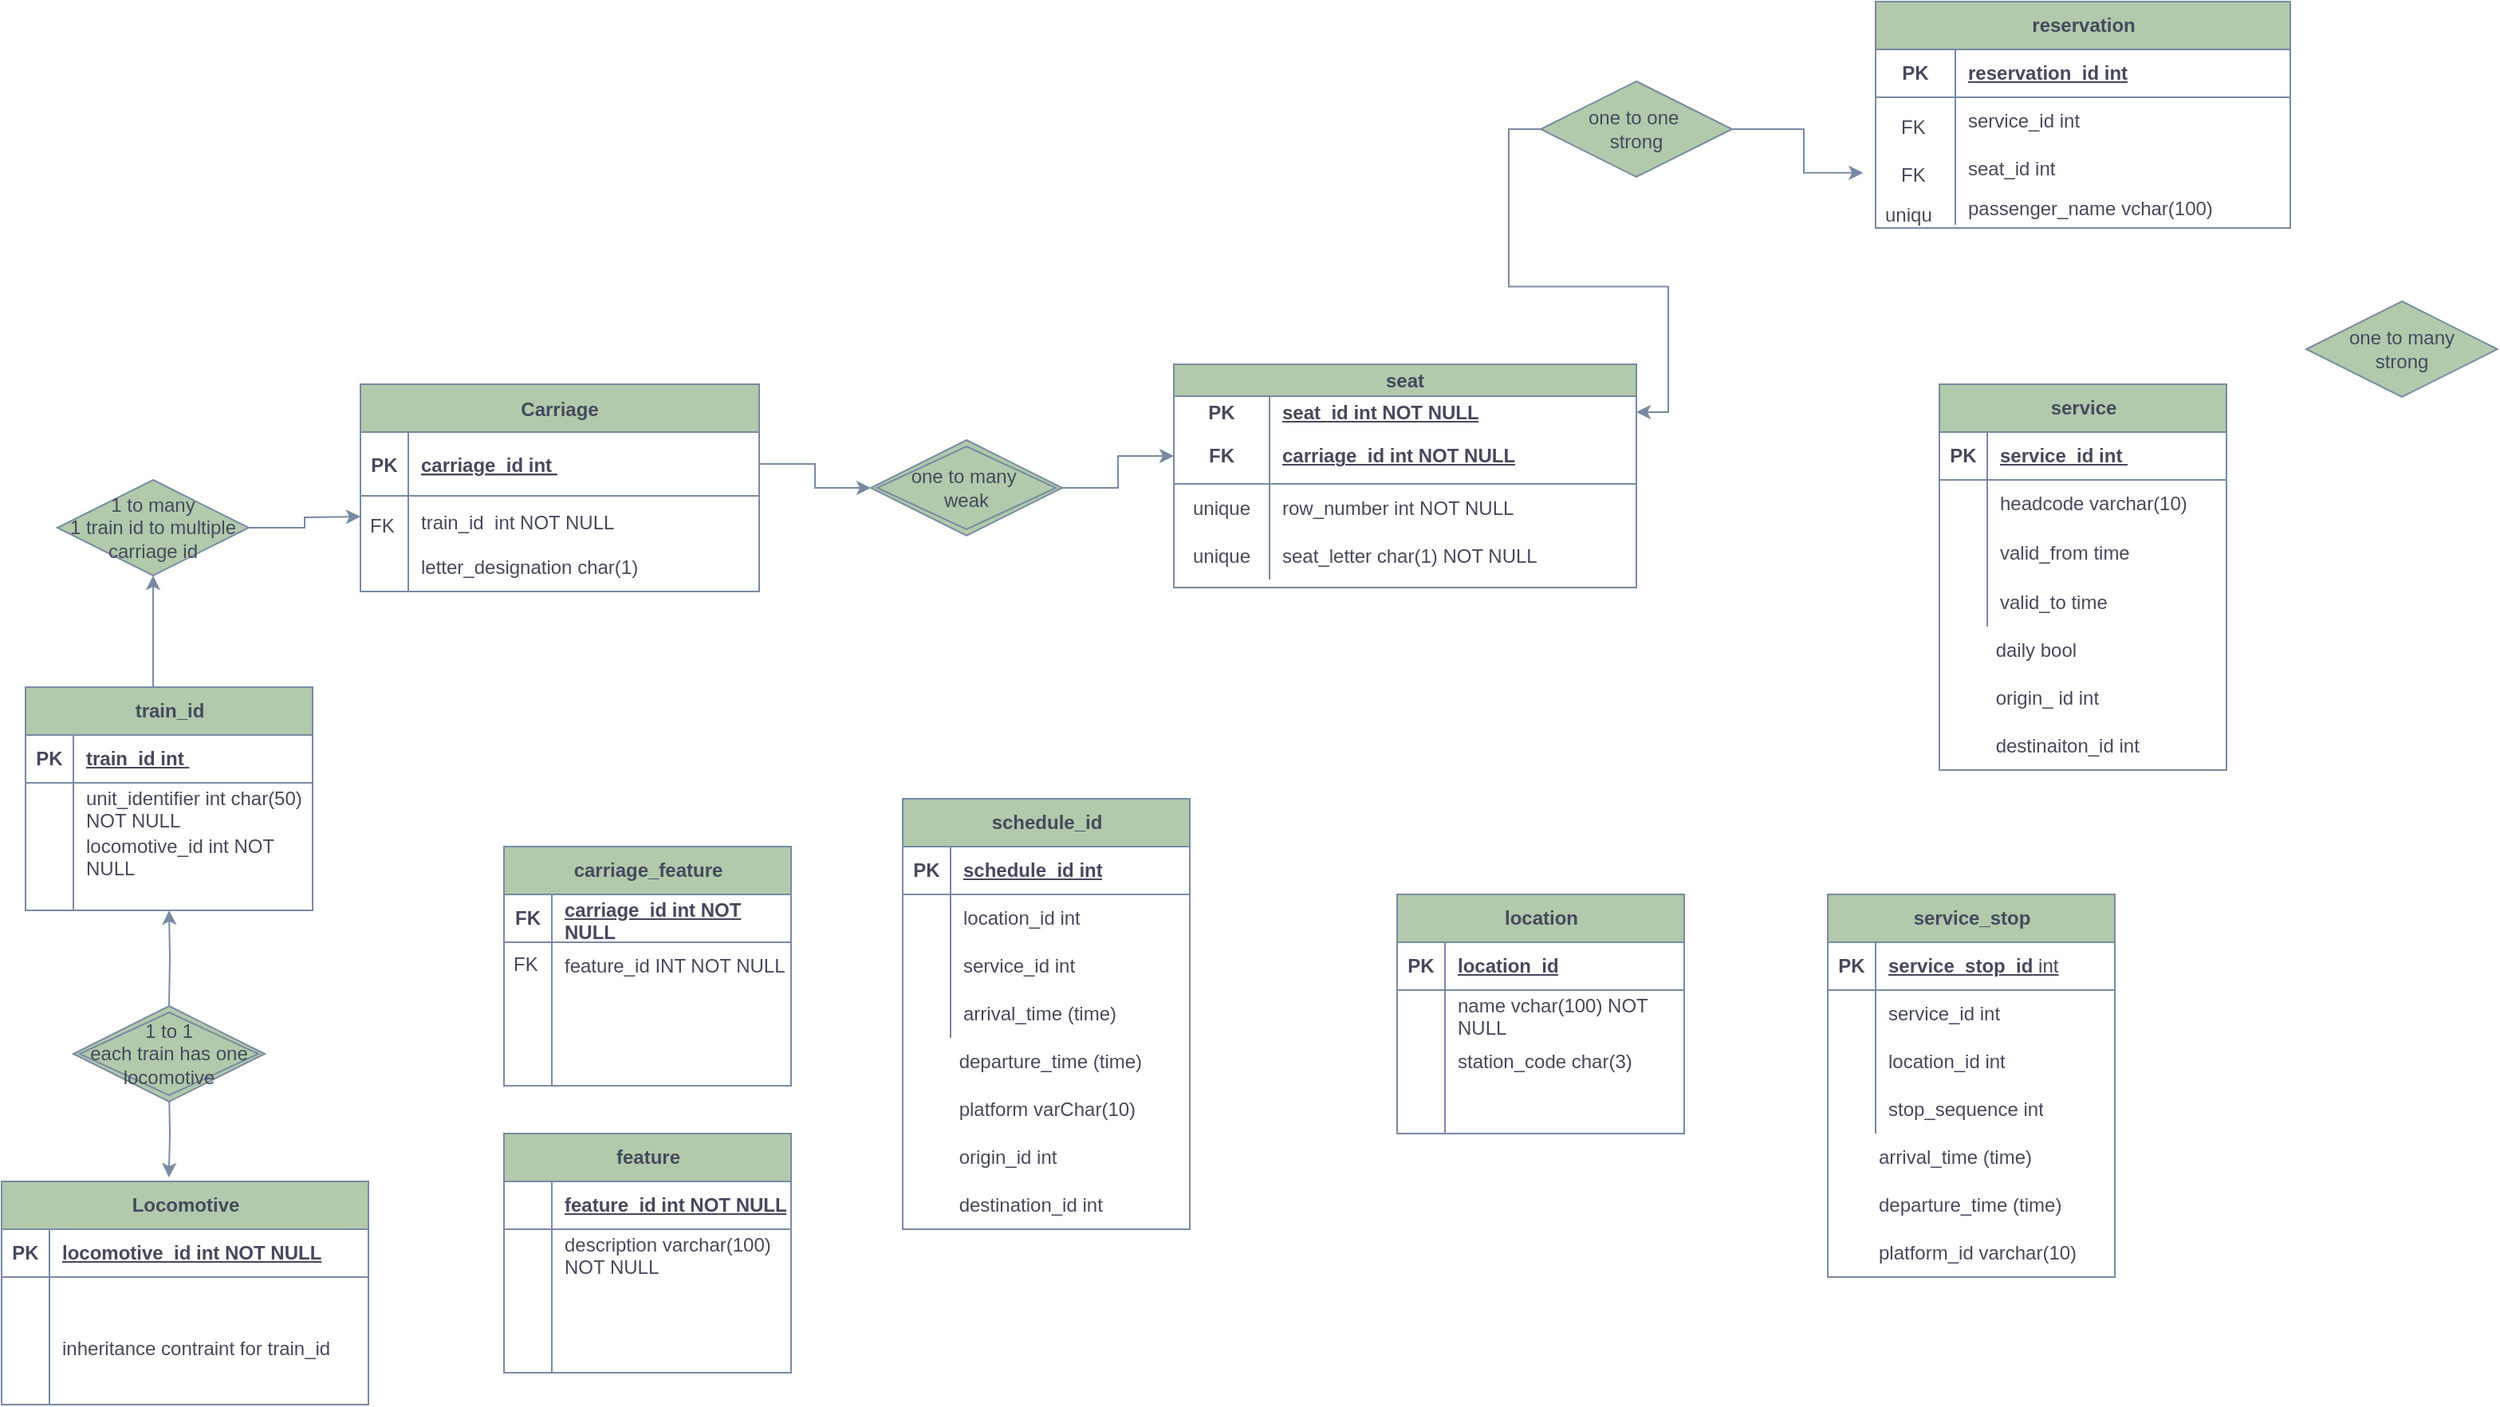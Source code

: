 <mxfile version="26.1.1">
  <diagram id="R2lEEEUBdFMjLlhIrx00" name="Page-1">
    <mxGraphModel dx="947" dy="659" grid="1" gridSize="10" guides="1" tooltips="1" connect="1" arrows="1" fold="1" page="1" pageScale="1" pageWidth="850" pageHeight="1100" math="0" shadow="0" extFonts="Permanent Marker^https://fonts.googleapis.com/css?family=Permanent+Marker">
      <root>
        <mxCell id="0" />
        <mxCell id="1" parent="0" />
        <mxCell id="C-vyLk0tnHw3VtMMgP7b-23" value="Carriage" style="shape=table;startSize=30;container=1;collapsible=1;childLayout=tableLayout;fixedRows=1;rowLines=0;fontStyle=1;align=center;resizeLast=1;labelBackgroundColor=none;fillColor=#B2C9AB;strokeColor=#788AA3;fontColor=#46495D;" parent="1" vertex="1">
          <mxGeometry x="300" y="390" width="250" height="130" as="geometry" />
        </mxCell>
        <mxCell id="C-vyLk0tnHw3VtMMgP7b-24" value="" style="shape=partialRectangle;collapsible=0;dropTarget=0;pointerEvents=0;fillColor=none;points=[[0,0.5],[1,0.5]];portConstraint=eastwest;top=0;left=0;right=0;bottom=1;labelBackgroundColor=none;strokeColor=#788AA3;fontColor=#46495D;" parent="C-vyLk0tnHw3VtMMgP7b-23" vertex="1">
          <mxGeometry y="30" width="250" height="40" as="geometry" />
        </mxCell>
        <mxCell id="C-vyLk0tnHw3VtMMgP7b-25" value="PK" style="shape=partialRectangle;overflow=hidden;connectable=0;fillColor=none;top=0;left=0;bottom=0;right=0;fontStyle=1;labelBackgroundColor=none;strokeColor=#788AA3;fontColor=#46495D;" parent="C-vyLk0tnHw3VtMMgP7b-24" vertex="1">
          <mxGeometry width="30" height="40" as="geometry">
            <mxRectangle width="30" height="40" as="alternateBounds" />
          </mxGeometry>
        </mxCell>
        <mxCell id="C-vyLk0tnHw3VtMMgP7b-26" value="carriage_id int " style="shape=partialRectangle;overflow=hidden;connectable=0;fillColor=none;top=0;left=0;bottom=0;right=0;align=left;spacingLeft=6;fontStyle=5;labelBackgroundColor=none;strokeColor=#788AA3;fontColor=#46495D;" parent="C-vyLk0tnHw3VtMMgP7b-24" vertex="1">
          <mxGeometry x="30" width="220" height="40" as="geometry">
            <mxRectangle width="220" height="40" as="alternateBounds" />
          </mxGeometry>
        </mxCell>
        <mxCell id="C-vyLk0tnHw3VtMMgP7b-27" value="" style="shape=partialRectangle;collapsible=0;dropTarget=0;pointerEvents=0;fillColor=none;points=[[0,0.5],[1,0.5]];portConstraint=eastwest;top=0;left=0;right=0;bottom=0;labelBackgroundColor=none;strokeColor=#788AA3;fontColor=#46495D;" parent="C-vyLk0tnHw3VtMMgP7b-23" vertex="1">
          <mxGeometry y="70" width="250" height="60" as="geometry" />
        </mxCell>
        <mxCell id="C-vyLk0tnHw3VtMMgP7b-28" value="" style="shape=partialRectangle;overflow=hidden;connectable=0;fillColor=none;top=0;left=0;bottom=0;right=0;labelBackgroundColor=none;strokeColor=#788AA3;fontColor=#46495D;" parent="C-vyLk0tnHw3VtMMgP7b-27" vertex="1">
          <mxGeometry width="30" height="60" as="geometry">
            <mxRectangle width="30" height="60" as="alternateBounds" />
          </mxGeometry>
        </mxCell>
        <mxCell id="C-vyLk0tnHw3VtMMgP7b-29" value="train_id  int NOT NULL&#xa;&#xa;letter_designation char(1)" style="shape=partialRectangle;overflow=hidden;connectable=0;fillColor=none;top=0;left=0;bottom=0;right=0;align=left;spacingLeft=6;labelBackgroundColor=none;strokeColor=#788AA3;fontColor=#46495D;" parent="C-vyLk0tnHw3VtMMgP7b-27" vertex="1">
          <mxGeometry x="30" width="220" height="60" as="geometry">
            <mxRectangle width="220" height="60" as="alternateBounds" />
          </mxGeometry>
        </mxCell>
        <mxCell id="wegpd8dTbChJNqcG19DI-13" value="Locomotive" style="shape=table;startSize=30;container=1;collapsible=1;childLayout=tableLayout;fixedRows=1;rowLines=0;fontStyle=1;align=center;resizeLast=1;html=1;labelBackgroundColor=none;fillColor=#B2C9AB;strokeColor=#788AA3;fontColor=#46495D;" vertex="1" parent="1">
          <mxGeometry x="75" y="890" width="230" height="140" as="geometry" />
        </mxCell>
        <mxCell id="wegpd8dTbChJNqcG19DI-14" value="" style="shape=tableRow;horizontal=0;startSize=0;swimlaneHead=0;swimlaneBody=0;fillColor=none;collapsible=0;dropTarget=0;points=[[0,0.5],[1,0.5]];portConstraint=eastwest;top=0;left=0;right=0;bottom=1;labelBackgroundColor=none;strokeColor=#788AA3;fontColor=#46495D;" vertex="1" parent="wegpd8dTbChJNqcG19DI-13">
          <mxGeometry y="30" width="230" height="30" as="geometry" />
        </mxCell>
        <mxCell id="wegpd8dTbChJNqcG19DI-15" value="PK" style="shape=partialRectangle;connectable=0;fillColor=none;top=0;left=0;bottom=0;right=0;fontStyle=1;overflow=hidden;whiteSpace=wrap;html=1;labelBackgroundColor=none;strokeColor=#788AA3;fontColor=#46495D;" vertex="1" parent="wegpd8dTbChJNqcG19DI-14">
          <mxGeometry width="30" height="30" as="geometry">
            <mxRectangle width="30" height="30" as="alternateBounds" />
          </mxGeometry>
        </mxCell>
        <mxCell id="wegpd8dTbChJNqcG19DI-16" value="locomotive_id int NOT NULL" style="shape=partialRectangle;connectable=0;fillColor=none;top=0;left=0;bottom=0;right=0;align=left;spacingLeft=6;fontStyle=5;overflow=hidden;whiteSpace=wrap;html=1;labelBackgroundColor=none;strokeColor=#788AA3;fontColor=#46495D;" vertex="1" parent="wegpd8dTbChJNqcG19DI-14">
          <mxGeometry x="30" width="200" height="30" as="geometry">
            <mxRectangle width="200" height="30" as="alternateBounds" />
          </mxGeometry>
        </mxCell>
        <mxCell id="wegpd8dTbChJNqcG19DI-17" value="" style="shape=tableRow;horizontal=0;startSize=0;swimlaneHead=0;swimlaneBody=0;fillColor=none;collapsible=0;dropTarget=0;points=[[0,0.5],[1,0.5]];portConstraint=eastwest;top=0;left=0;right=0;bottom=0;labelBackgroundColor=none;strokeColor=#788AA3;fontColor=#46495D;" vertex="1" parent="wegpd8dTbChJNqcG19DI-13">
          <mxGeometry y="60" width="230" height="30" as="geometry" />
        </mxCell>
        <mxCell id="wegpd8dTbChJNqcG19DI-18" value="" style="shape=partialRectangle;connectable=0;fillColor=none;top=0;left=0;bottom=0;right=0;editable=1;overflow=hidden;whiteSpace=wrap;html=1;labelBackgroundColor=none;strokeColor=#788AA3;fontColor=#46495D;" vertex="1" parent="wegpd8dTbChJNqcG19DI-17">
          <mxGeometry width="30" height="30" as="geometry">
            <mxRectangle width="30" height="30" as="alternateBounds" />
          </mxGeometry>
        </mxCell>
        <mxCell id="wegpd8dTbChJNqcG19DI-19" value="" style="shape=partialRectangle;connectable=0;fillColor=none;top=0;left=0;bottom=0;right=0;align=left;spacingLeft=6;overflow=hidden;whiteSpace=wrap;html=1;labelBackgroundColor=none;strokeColor=#788AA3;fontColor=#46495D;" vertex="1" parent="wegpd8dTbChJNqcG19DI-17">
          <mxGeometry x="30" width="200" height="30" as="geometry">
            <mxRectangle width="200" height="30" as="alternateBounds" />
          </mxGeometry>
        </mxCell>
        <mxCell id="wegpd8dTbChJNqcG19DI-20" value="" style="shape=tableRow;horizontal=0;startSize=0;swimlaneHead=0;swimlaneBody=0;fillColor=none;collapsible=0;dropTarget=0;points=[[0,0.5],[1,0.5]];portConstraint=eastwest;top=0;left=0;right=0;bottom=0;labelBackgroundColor=none;strokeColor=#788AA3;fontColor=#46495D;" vertex="1" parent="wegpd8dTbChJNqcG19DI-13">
          <mxGeometry y="90" width="230" height="30" as="geometry" />
        </mxCell>
        <mxCell id="wegpd8dTbChJNqcG19DI-21" value="" style="shape=partialRectangle;connectable=0;fillColor=none;top=0;left=0;bottom=0;right=0;editable=1;overflow=hidden;whiteSpace=wrap;html=1;labelBackgroundColor=none;strokeColor=#788AA3;fontColor=#46495D;" vertex="1" parent="wegpd8dTbChJNqcG19DI-20">
          <mxGeometry width="30" height="30" as="geometry">
            <mxRectangle width="30" height="30" as="alternateBounds" />
          </mxGeometry>
        </mxCell>
        <mxCell id="wegpd8dTbChJNqcG19DI-22" value="inheritance contraint for train_id" style="shape=partialRectangle;connectable=0;fillColor=none;top=0;left=0;bottom=0;right=0;align=left;spacingLeft=6;overflow=hidden;whiteSpace=wrap;html=1;labelBackgroundColor=none;strokeColor=#788AA3;fontColor=#46495D;" vertex="1" parent="wegpd8dTbChJNqcG19DI-20">
          <mxGeometry x="30" width="200" height="30" as="geometry">
            <mxRectangle width="200" height="30" as="alternateBounds" />
          </mxGeometry>
        </mxCell>
        <mxCell id="wegpd8dTbChJNqcG19DI-23" value="" style="shape=tableRow;horizontal=0;startSize=0;swimlaneHead=0;swimlaneBody=0;fillColor=none;collapsible=0;dropTarget=0;points=[[0,0.5],[1,0.5]];portConstraint=eastwest;top=0;left=0;right=0;bottom=0;labelBackgroundColor=none;strokeColor=#788AA3;fontColor=#46495D;" vertex="1" parent="wegpd8dTbChJNqcG19DI-13">
          <mxGeometry y="120" width="230" height="20" as="geometry" />
        </mxCell>
        <mxCell id="wegpd8dTbChJNqcG19DI-24" value="" style="shape=partialRectangle;connectable=0;fillColor=none;top=0;left=0;bottom=0;right=0;editable=1;overflow=hidden;whiteSpace=wrap;html=1;labelBackgroundColor=none;strokeColor=#788AA3;fontColor=#46495D;" vertex="1" parent="wegpd8dTbChJNqcG19DI-23">
          <mxGeometry width="30" height="20" as="geometry">
            <mxRectangle width="30" height="20" as="alternateBounds" />
          </mxGeometry>
        </mxCell>
        <mxCell id="wegpd8dTbChJNqcG19DI-25" value="" style="shape=partialRectangle;connectable=0;fillColor=none;top=0;left=0;bottom=0;right=0;align=left;spacingLeft=6;overflow=hidden;whiteSpace=wrap;html=1;labelBackgroundColor=none;strokeColor=#788AA3;fontColor=#46495D;" vertex="1" parent="wegpd8dTbChJNqcG19DI-23">
          <mxGeometry x="30" width="200" height="20" as="geometry">
            <mxRectangle width="200" height="20" as="alternateBounds" />
          </mxGeometry>
        </mxCell>
        <mxCell id="wegpd8dTbChJNqcG19DI-49" style="edgeStyle=orthogonalEdgeStyle;rounded=0;orthogonalLoop=1;jettySize=auto;html=1;exitX=0.5;exitY=0;exitDx=0;exitDy=0;entryX=0.5;entryY=1;entryDx=0;entryDy=0;labelBackgroundColor=none;strokeColor=#788AA3;fontColor=default;" edge="1" parent="1" source="wegpd8dTbChJNqcG19DI-26" target="wegpd8dTbChJNqcG19DI-48">
          <mxGeometry relative="1" as="geometry">
            <Array as="points">
              <mxPoint x="170" y="580" />
            </Array>
          </mxGeometry>
        </mxCell>
        <mxCell id="wegpd8dTbChJNqcG19DI-26" value="train_id" style="shape=table;startSize=30;container=1;collapsible=1;childLayout=tableLayout;fixedRows=1;rowLines=0;fontStyle=1;align=center;resizeLast=1;html=1;labelBackgroundColor=none;fillColor=#B2C9AB;strokeColor=#788AA3;fontColor=#46495D;" vertex="1" parent="1">
          <mxGeometry x="90" y="580" width="180" height="140" as="geometry" />
        </mxCell>
        <mxCell id="wegpd8dTbChJNqcG19DI-27" value="" style="shape=tableRow;horizontal=0;startSize=0;swimlaneHead=0;swimlaneBody=0;fillColor=none;collapsible=0;dropTarget=0;points=[[0,0.5],[1,0.5]];portConstraint=eastwest;top=0;left=0;right=0;bottom=1;labelBackgroundColor=none;strokeColor=#788AA3;fontColor=#46495D;" vertex="1" parent="wegpd8dTbChJNqcG19DI-26">
          <mxGeometry y="30" width="180" height="30" as="geometry" />
        </mxCell>
        <mxCell id="wegpd8dTbChJNqcG19DI-28" value="PK" style="shape=partialRectangle;connectable=0;fillColor=none;top=0;left=0;bottom=0;right=0;fontStyle=1;overflow=hidden;whiteSpace=wrap;html=1;labelBackgroundColor=none;strokeColor=#788AA3;fontColor=#46495D;" vertex="1" parent="wegpd8dTbChJNqcG19DI-27">
          <mxGeometry width="30" height="30" as="geometry">
            <mxRectangle width="30" height="30" as="alternateBounds" />
          </mxGeometry>
        </mxCell>
        <mxCell id="wegpd8dTbChJNqcG19DI-29" value="train_id int&amp;nbsp;" style="shape=partialRectangle;connectable=0;fillColor=none;top=0;left=0;bottom=0;right=0;align=left;spacingLeft=6;fontStyle=5;overflow=hidden;whiteSpace=wrap;html=1;labelBackgroundColor=none;strokeColor=#788AA3;fontColor=#46495D;" vertex="1" parent="wegpd8dTbChJNqcG19DI-27">
          <mxGeometry x="30" width="150" height="30" as="geometry">
            <mxRectangle width="150" height="30" as="alternateBounds" />
          </mxGeometry>
        </mxCell>
        <mxCell id="wegpd8dTbChJNqcG19DI-30" value="" style="shape=tableRow;horizontal=0;startSize=0;swimlaneHead=0;swimlaneBody=0;fillColor=none;collapsible=0;dropTarget=0;points=[[0,0.5],[1,0.5]];portConstraint=eastwest;top=0;left=0;right=0;bottom=0;labelBackgroundColor=none;strokeColor=#788AA3;fontColor=#46495D;" vertex="1" parent="wegpd8dTbChJNqcG19DI-26">
          <mxGeometry y="60" width="180" height="30" as="geometry" />
        </mxCell>
        <mxCell id="wegpd8dTbChJNqcG19DI-31" value="" style="shape=partialRectangle;connectable=0;fillColor=none;top=0;left=0;bottom=0;right=0;editable=1;overflow=hidden;whiteSpace=wrap;html=1;labelBackgroundColor=none;strokeColor=#788AA3;fontColor=#46495D;" vertex="1" parent="wegpd8dTbChJNqcG19DI-30">
          <mxGeometry width="30" height="30" as="geometry">
            <mxRectangle width="30" height="30" as="alternateBounds" />
          </mxGeometry>
        </mxCell>
        <mxCell id="wegpd8dTbChJNqcG19DI-32" value="unit_identifier int char(50) NOT NULL&amp;nbsp;&amp;nbsp;" style="shape=partialRectangle;connectable=0;fillColor=none;top=0;left=0;bottom=0;right=0;align=left;spacingLeft=6;overflow=hidden;whiteSpace=wrap;html=1;labelBackgroundColor=none;strokeColor=#788AA3;fontColor=#46495D;" vertex="1" parent="wegpd8dTbChJNqcG19DI-30">
          <mxGeometry x="30" width="150" height="30" as="geometry">
            <mxRectangle width="150" height="30" as="alternateBounds" />
          </mxGeometry>
        </mxCell>
        <mxCell id="wegpd8dTbChJNqcG19DI-33" value="" style="shape=tableRow;horizontal=0;startSize=0;swimlaneHead=0;swimlaneBody=0;fillColor=none;collapsible=0;dropTarget=0;points=[[0,0.5],[1,0.5]];portConstraint=eastwest;top=0;left=0;right=0;bottom=0;labelBackgroundColor=none;strokeColor=#788AA3;fontColor=#46495D;" vertex="1" parent="wegpd8dTbChJNqcG19DI-26">
          <mxGeometry y="90" width="180" height="30" as="geometry" />
        </mxCell>
        <mxCell id="wegpd8dTbChJNqcG19DI-34" value="" style="shape=partialRectangle;connectable=0;fillColor=none;top=0;left=0;bottom=0;right=0;editable=1;overflow=hidden;whiteSpace=wrap;html=1;labelBackgroundColor=none;strokeColor=#788AA3;fontColor=#46495D;" vertex="1" parent="wegpd8dTbChJNqcG19DI-33">
          <mxGeometry width="30" height="30" as="geometry">
            <mxRectangle width="30" height="30" as="alternateBounds" />
          </mxGeometry>
        </mxCell>
        <mxCell id="wegpd8dTbChJNqcG19DI-35" value="locomotive_id int NOT NULL&amp;nbsp;&amp;nbsp;" style="shape=partialRectangle;connectable=0;fillColor=none;top=0;left=0;bottom=0;right=0;align=left;spacingLeft=6;overflow=hidden;whiteSpace=wrap;html=1;labelBackgroundColor=none;strokeColor=#788AA3;fontColor=#46495D;" vertex="1" parent="wegpd8dTbChJNqcG19DI-33">
          <mxGeometry x="30" width="150" height="30" as="geometry">
            <mxRectangle width="150" height="30" as="alternateBounds" />
          </mxGeometry>
        </mxCell>
        <mxCell id="wegpd8dTbChJNqcG19DI-36" value="" style="shape=tableRow;horizontal=0;startSize=0;swimlaneHead=0;swimlaneBody=0;fillColor=none;collapsible=0;dropTarget=0;points=[[0,0.5],[1,0.5]];portConstraint=eastwest;top=0;left=0;right=0;bottom=0;labelBackgroundColor=none;strokeColor=#788AA3;fontColor=#46495D;" vertex="1" parent="wegpd8dTbChJNqcG19DI-26">
          <mxGeometry y="120" width="180" height="20" as="geometry" />
        </mxCell>
        <mxCell id="wegpd8dTbChJNqcG19DI-37" value="" style="shape=partialRectangle;connectable=0;fillColor=none;top=0;left=0;bottom=0;right=0;editable=1;overflow=hidden;whiteSpace=wrap;html=1;labelBackgroundColor=none;strokeColor=#788AA3;fontColor=#46495D;" vertex="1" parent="wegpd8dTbChJNqcG19DI-36">
          <mxGeometry width="30" height="20" as="geometry">
            <mxRectangle width="30" height="20" as="alternateBounds" />
          </mxGeometry>
        </mxCell>
        <mxCell id="wegpd8dTbChJNqcG19DI-38" value="" style="shape=partialRectangle;connectable=0;fillColor=none;top=0;left=0;bottom=0;right=0;align=left;spacingLeft=6;overflow=hidden;whiteSpace=wrap;html=1;labelBackgroundColor=none;strokeColor=#788AA3;fontColor=#46495D;" vertex="1" parent="wegpd8dTbChJNqcG19DI-36">
          <mxGeometry x="30" width="150" height="20" as="geometry">
            <mxRectangle width="150" height="20" as="alternateBounds" />
          </mxGeometry>
        </mxCell>
        <mxCell id="wegpd8dTbChJNqcG19DI-47" style="edgeStyle=orthogonalEdgeStyle;rounded=0;orthogonalLoop=1;jettySize=auto;html=1;exitX=0.5;exitY=0;exitDx=0;exitDy=0;labelBackgroundColor=none;strokeColor=#788AA3;fontColor=default;" edge="1" parent="1" target="wegpd8dTbChJNqcG19DI-26">
          <mxGeometry relative="1" as="geometry">
            <mxPoint x="180" y="780" as="sourcePoint" />
          </mxGeometry>
        </mxCell>
        <mxCell id="wegpd8dTbChJNqcG19DI-48" value="1 to many&lt;div&gt;1 train id to multiple carriage id&lt;/div&gt;" style="shape=rhombus;perimeter=rhombusPerimeter;whiteSpace=wrap;html=1;align=center;labelBackgroundColor=none;fillColor=#B2C9AB;strokeColor=#788AA3;fontColor=#46495D;" vertex="1" parent="1">
          <mxGeometry x="110" y="450" width="120" height="60" as="geometry" />
        </mxCell>
        <mxCell id="wegpd8dTbChJNqcG19DI-50" style="edgeStyle=orthogonalEdgeStyle;rounded=0;orthogonalLoop=1;jettySize=auto;html=1;exitX=1;exitY=0.5;exitDx=0;exitDy=0;labelBackgroundColor=none;strokeColor=#788AA3;fontColor=default;" edge="1" parent="1" source="wegpd8dTbChJNqcG19DI-48">
          <mxGeometry relative="1" as="geometry">
            <mxPoint x="300" y="473" as="targetPoint" />
          </mxGeometry>
        </mxCell>
        <mxCell id="wegpd8dTbChJNqcG19DI-51" value="seat" style="shape=table;startSize=20;container=1;collapsible=1;childLayout=tableLayout;fixedRows=1;rowLines=0;fontStyle=1;align=center;resizeLast=1;html=1;whiteSpace=wrap;labelBackgroundColor=none;fillColor=#B2C9AB;strokeColor=#788AA3;fontColor=#46495D;" vertex="1" parent="1">
          <mxGeometry x="810" y="377.5" width="290" height="140" as="geometry" />
        </mxCell>
        <mxCell id="wegpd8dTbChJNqcG19DI-52" value="" style="shape=tableRow;horizontal=0;startSize=0;swimlaneHead=0;swimlaneBody=0;fillColor=none;collapsible=0;dropTarget=0;points=[[0,0.5],[1,0.5]];portConstraint=eastwest;top=0;left=0;right=0;bottom=0;html=1;labelBackgroundColor=none;strokeColor=#788AA3;fontColor=#46495D;" vertex="1" parent="wegpd8dTbChJNqcG19DI-51">
          <mxGeometry y="20" width="290" height="20" as="geometry" />
        </mxCell>
        <mxCell id="wegpd8dTbChJNqcG19DI-53" value="PK" style="shape=partialRectangle;connectable=0;fillColor=none;top=0;left=0;bottom=0;right=0;fontStyle=1;overflow=hidden;html=1;whiteSpace=wrap;labelBackgroundColor=none;strokeColor=#788AA3;fontColor=#46495D;" vertex="1" parent="wegpd8dTbChJNqcG19DI-52">
          <mxGeometry width="60" height="20" as="geometry">
            <mxRectangle width="60" height="20" as="alternateBounds" />
          </mxGeometry>
        </mxCell>
        <mxCell id="wegpd8dTbChJNqcG19DI-54" value="seat_id int NOT NULL" style="shape=partialRectangle;connectable=0;fillColor=none;top=0;left=0;bottom=0;right=0;align=left;spacingLeft=6;fontStyle=5;overflow=hidden;html=1;whiteSpace=wrap;labelBackgroundColor=none;strokeColor=#788AA3;fontColor=#46495D;" vertex="1" parent="wegpd8dTbChJNqcG19DI-52">
          <mxGeometry x="60" width="230" height="20" as="geometry">
            <mxRectangle width="230" height="20" as="alternateBounds" />
          </mxGeometry>
        </mxCell>
        <mxCell id="wegpd8dTbChJNqcG19DI-55" value="" style="shape=tableRow;horizontal=0;startSize=0;swimlaneHead=0;swimlaneBody=0;fillColor=none;collapsible=0;dropTarget=0;points=[[0,0.5],[1,0.5]];portConstraint=eastwest;top=0;left=0;right=0;bottom=1;html=1;labelBackgroundColor=none;strokeColor=#788AA3;fontColor=#46495D;" vertex="1" parent="wegpd8dTbChJNqcG19DI-51">
          <mxGeometry y="40" width="290" height="35" as="geometry" />
        </mxCell>
        <mxCell id="wegpd8dTbChJNqcG19DI-56" value="FK" style="shape=partialRectangle;connectable=0;fillColor=none;top=0;left=0;bottom=0;right=0;fontStyle=1;overflow=hidden;html=1;whiteSpace=wrap;labelBackgroundColor=none;strokeColor=#788AA3;fontColor=#46495D;" vertex="1" parent="wegpd8dTbChJNqcG19DI-55">
          <mxGeometry width="60" height="35" as="geometry">
            <mxRectangle width="60" height="35" as="alternateBounds" />
          </mxGeometry>
        </mxCell>
        <mxCell id="wegpd8dTbChJNqcG19DI-57" value="carriage_id int NOT NULL" style="shape=partialRectangle;connectable=0;fillColor=none;top=0;left=0;bottom=0;right=0;align=left;spacingLeft=6;fontStyle=5;overflow=hidden;html=1;whiteSpace=wrap;labelBackgroundColor=none;strokeColor=#788AA3;fontColor=#46495D;" vertex="1" parent="wegpd8dTbChJNqcG19DI-55">
          <mxGeometry x="60" width="230" height="35" as="geometry">
            <mxRectangle width="230" height="35" as="alternateBounds" />
          </mxGeometry>
        </mxCell>
        <mxCell id="wegpd8dTbChJNqcG19DI-58" value="" style="shape=tableRow;horizontal=0;startSize=0;swimlaneHead=0;swimlaneBody=0;fillColor=none;collapsible=0;dropTarget=0;points=[[0,0.5],[1,0.5]];portConstraint=eastwest;top=0;left=0;right=0;bottom=0;html=1;labelBackgroundColor=none;strokeColor=#788AA3;fontColor=#46495D;" vertex="1" parent="wegpd8dTbChJNqcG19DI-51">
          <mxGeometry y="75" width="290" height="30" as="geometry" />
        </mxCell>
        <mxCell id="wegpd8dTbChJNqcG19DI-59" value="unique" style="shape=partialRectangle;connectable=0;fillColor=none;top=0;left=0;bottom=0;right=0;editable=1;overflow=hidden;html=1;whiteSpace=wrap;labelBackgroundColor=none;strokeColor=#788AA3;fontColor=#46495D;" vertex="1" parent="wegpd8dTbChJNqcG19DI-58">
          <mxGeometry width="60" height="30" as="geometry">
            <mxRectangle width="60" height="30" as="alternateBounds" />
          </mxGeometry>
        </mxCell>
        <mxCell id="wegpd8dTbChJNqcG19DI-60" value="row_number int NOT NULL" style="shape=partialRectangle;connectable=0;fillColor=none;top=0;left=0;bottom=0;right=0;align=left;spacingLeft=6;overflow=hidden;html=1;whiteSpace=wrap;labelBackgroundColor=none;strokeColor=#788AA3;fontColor=#46495D;" vertex="1" parent="wegpd8dTbChJNqcG19DI-58">
          <mxGeometry x="60" width="230" height="30" as="geometry">
            <mxRectangle width="230" height="30" as="alternateBounds" />
          </mxGeometry>
        </mxCell>
        <mxCell id="wegpd8dTbChJNqcG19DI-61" value="" style="shape=tableRow;horizontal=0;startSize=0;swimlaneHead=0;swimlaneBody=0;fillColor=none;collapsible=0;dropTarget=0;points=[[0,0.5],[1,0.5]];portConstraint=eastwest;top=0;left=0;right=0;bottom=0;html=1;labelBackgroundColor=none;strokeColor=#788AA3;fontColor=#46495D;" vertex="1" parent="wegpd8dTbChJNqcG19DI-51">
          <mxGeometry y="105" width="290" height="30" as="geometry" />
        </mxCell>
        <mxCell id="wegpd8dTbChJNqcG19DI-62" value="unique" style="shape=partialRectangle;connectable=0;fillColor=none;top=0;left=0;bottom=0;right=0;editable=1;overflow=hidden;html=1;whiteSpace=wrap;labelBackgroundColor=none;strokeColor=#788AA3;fontColor=#46495D;" vertex="1" parent="wegpd8dTbChJNqcG19DI-61">
          <mxGeometry width="60" height="30" as="geometry">
            <mxRectangle width="60" height="30" as="alternateBounds" />
          </mxGeometry>
        </mxCell>
        <mxCell id="wegpd8dTbChJNqcG19DI-63" value="seat_letter char(1) NOT NULL" style="shape=partialRectangle;connectable=0;fillColor=none;top=0;left=0;bottom=0;right=0;align=left;spacingLeft=6;overflow=hidden;html=1;whiteSpace=wrap;labelBackgroundColor=none;strokeColor=#788AA3;fontColor=#46495D;" vertex="1" parent="wegpd8dTbChJNqcG19DI-61">
          <mxGeometry x="60" width="230" height="30" as="geometry">
            <mxRectangle width="230" height="30" as="alternateBounds" />
          </mxGeometry>
        </mxCell>
        <mxCell id="wegpd8dTbChJNqcG19DI-66" style="edgeStyle=orthogonalEdgeStyle;rounded=0;orthogonalLoop=1;jettySize=auto;html=1;exitX=1;exitY=0.5;exitDx=0;exitDy=0;entryX=0;entryY=0.5;entryDx=0;entryDy=0;labelBackgroundColor=none;strokeColor=#788AA3;fontColor=default;" edge="1" parent="1" source="wegpd8dTbChJNqcG19DI-64" target="wegpd8dTbChJNqcG19DI-55">
          <mxGeometry relative="1" as="geometry" />
        </mxCell>
        <mxCell id="wegpd8dTbChJNqcG19DI-64" value="one to many&amp;nbsp;&lt;div&gt;weak&lt;/div&gt;" style="shape=rhombus;double=1;perimeter=rhombusPerimeter;whiteSpace=wrap;html=1;align=center;labelBackgroundColor=none;fillColor=#B2C9AB;strokeColor=#788AA3;fontColor=#46495D;" vertex="1" parent="1">
          <mxGeometry x="620" y="425" width="120" height="60" as="geometry" />
        </mxCell>
        <mxCell id="wegpd8dTbChJNqcG19DI-65" style="edgeStyle=orthogonalEdgeStyle;rounded=0;orthogonalLoop=1;jettySize=auto;html=1;exitX=1;exitY=0.5;exitDx=0;exitDy=0;entryX=0;entryY=0.5;entryDx=0;entryDy=0;labelBackgroundColor=none;strokeColor=#788AA3;fontColor=default;" edge="1" parent="1" source="C-vyLk0tnHw3VtMMgP7b-24" target="wegpd8dTbChJNqcG19DI-64">
          <mxGeometry relative="1" as="geometry" />
        </mxCell>
        <mxCell id="wegpd8dTbChJNqcG19DI-67" value="reservation" style="shape=table;startSize=30;container=1;collapsible=1;childLayout=tableLayout;fixedRows=1;rowLines=0;fontStyle=1;align=center;resizeLast=1;html=1;labelBackgroundColor=none;fillColor=#B2C9AB;strokeColor=#788AA3;fontColor=#46495D;" vertex="1" parent="1">
          <mxGeometry x="1250" y="150" width="260" height="142" as="geometry" />
        </mxCell>
        <mxCell id="wegpd8dTbChJNqcG19DI-68" value="" style="shape=tableRow;horizontal=0;startSize=0;swimlaneHead=0;swimlaneBody=0;fillColor=none;collapsible=0;dropTarget=0;points=[[0,0.5],[1,0.5]];portConstraint=eastwest;top=0;left=0;right=0;bottom=1;labelBackgroundColor=none;strokeColor=#788AA3;fontColor=#46495D;" vertex="1" parent="wegpd8dTbChJNqcG19DI-67">
          <mxGeometry y="30" width="260" height="30" as="geometry" />
        </mxCell>
        <mxCell id="wegpd8dTbChJNqcG19DI-69" value="PK" style="shape=partialRectangle;connectable=0;fillColor=none;top=0;left=0;bottom=0;right=0;fontStyle=1;overflow=hidden;whiteSpace=wrap;html=1;labelBackgroundColor=none;strokeColor=#788AA3;fontColor=#46495D;" vertex="1" parent="wegpd8dTbChJNqcG19DI-68">
          <mxGeometry width="50" height="30" as="geometry">
            <mxRectangle width="50" height="30" as="alternateBounds" />
          </mxGeometry>
        </mxCell>
        <mxCell id="wegpd8dTbChJNqcG19DI-70" value="reservation_id int" style="shape=partialRectangle;connectable=0;fillColor=none;top=0;left=0;bottom=0;right=0;align=left;spacingLeft=6;fontStyle=5;overflow=hidden;whiteSpace=wrap;html=1;labelBackgroundColor=none;strokeColor=#788AA3;fontColor=#46495D;" vertex="1" parent="wegpd8dTbChJNqcG19DI-68">
          <mxGeometry x="50" width="210" height="30" as="geometry">
            <mxRectangle width="210" height="30" as="alternateBounds" />
          </mxGeometry>
        </mxCell>
        <mxCell id="wegpd8dTbChJNqcG19DI-71" value="" style="shape=tableRow;horizontal=0;startSize=0;swimlaneHead=0;swimlaneBody=0;fillColor=none;collapsible=0;dropTarget=0;points=[[0,0.5],[1,0.5]];portConstraint=eastwest;top=0;left=0;right=0;bottom=0;labelBackgroundColor=none;strokeColor=#788AA3;fontColor=#46495D;" vertex="1" parent="wegpd8dTbChJNqcG19DI-67">
          <mxGeometry y="60" width="260" height="30" as="geometry" />
        </mxCell>
        <mxCell id="wegpd8dTbChJNqcG19DI-72" value="" style="shape=partialRectangle;connectable=0;fillColor=none;top=0;left=0;bottom=0;right=0;editable=1;overflow=hidden;whiteSpace=wrap;html=1;labelBackgroundColor=none;strokeColor=#788AA3;fontColor=#46495D;" vertex="1" parent="wegpd8dTbChJNqcG19DI-71">
          <mxGeometry width="50" height="30" as="geometry">
            <mxRectangle width="50" height="30" as="alternateBounds" />
          </mxGeometry>
        </mxCell>
        <mxCell id="wegpd8dTbChJNqcG19DI-73" value="service_id int&amp;nbsp;" style="shape=partialRectangle;connectable=0;fillColor=none;top=0;left=0;bottom=0;right=0;align=left;spacingLeft=6;overflow=hidden;whiteSpace=wrap;html=1;labelBackgroundColor=none;strokeColor=#788AA3;fontColor=#46495D;" vertex="1" parent="wegpd8dTbChJNqcG19DI-71">
          <mxGeometry x="50" width="210" height="30" as="geometry">
            <mxRectangle width="210" height="30" as="alternateBounds" />
          </mxGeometry>
        </mxCell>
        <mxCell id="wegpd8dTbChJNqcG19DI-74" value="" style="shape=tableRow;horizontal=0;startSize=0;swimlaneHead=0;swimlaneBody=0;fillColor=none;collapsible=0;dropTarget=0;points=[[0,0.5],[1,0.5]];portConstraint=eastwest;top=0;left=0;right=0;bottom=0;labelBackgroundColor=none;strokeColor=#788AA3;fontColor=#46495D;" vertex="1" parent="wegpd8dTbChJNqcG19DI-67">
          <mxGeometry y="90" width="260" height="30" as="geometry" />
        </mxCell>
        <mxCell id="wegpd8dTbChJNqcG19DI-75" value="" style="shape=partialRectangle;connectable=0;fillColor=none;top=0;left=0;bottom=0;right=0;editable=1;overflow=hidden;whiteSpace=wrap;html=1;labelBackgroundColor=none;strokeColor=#788AA3;fontColor=#46495D;" vertex="1" parent="wegpd8dTbChJNqcG19DI-74">
          <mxGeometry width="50" height="30" as="geometry">
            <mxRectangle width="50" height="30" as="alternateBounds" />
          </mxGeometry>
        </mxCell>
        <mxCell id="wegpd8dTbChJNqcG19DI-76" value="seat_id int" style="shape=partialRectangle;connectable=0;fillColor=none;top=0;left=0;bottom=0;right=0;align=left;spacingLeft=6;overflow=hidden;whiteSpace=wrap;html=1;labelBackgroundColor=none;strokeColor=#788AA3;fontColor=#46495D;" vertex="1" parent="wegpd8dTbChJNqcG19DI-74">
          <mxGeometry x="50" width="210" height="30" as="geometry">
            <mxRectangle width="210" height="30" as="alternateBounds" />
          </mxGeometry>
        </mxCell>
        <mxCell id="wegpd8dTbChJNqcG19DI-77" value="" style="shape=tableRow;horizontal=0;startSize=0;swimlaneHead=0;swimlaneBody=0;fillColor=none;collapsible=0;dropTarget=0;points=[[0,0.5],[1,0.5]];portConstraint=eastwest;top=0;left=0;right=0;bottom=0;labelBackgroundColor=none;strokeColor=#788AA3;fontColor=#46495D;" vertex="1" parent="wegpd8dTbChJNqcG19DI-67">
          <mxGeometry y="120" width="260" height="20" as="geometry" />
        </mxCell>
        <mxCell id="wegpd8dTbChJNqcG19DI-78" value="" style="shape=partialRectangle;connectable=0;fillColor=none;top=0;left=0;bottom=0;right=0;editable=1;overflow=hidden;whiteSpace=wrap;html=1;labelBackgroundColor=none;strokeColor=#788AA3;fontColor=#46495D;" vertex="1" parent="wegpd8dTbChJNqcG19DI-77">
          <mxGeometry width="50" height="20" as="geometry">
            <mxRectangle width="50" height="20" as="alternateBounds" />
          </mxGeometry>
        </mxCell>
        <mxCell id="wegpd8dTbChJNqcG19DI-79" value="passenger_name vchar(100)" style="shape=partialRectangle;connectable=0;fillColor=none;top=0;left=0;bottom=0;right=0;align=left;spacingLeft=6;overflow=hidden;whiteSpace=wrap;html=1;labelBackgroundColor=none;strokeColor=#788AA3;fontColor=#46495D;" vertex="1" parent="wegpd8dTbChJNqcG19DI-77">
          <mxGeometry x="50" width="210" height="20" as="geometry">
            <mxRectangle width="210" height="20" as="alternateBounds" />
          </mxGeometry>
        </mxCell>
        <mxCell id="wegpd8dTbChJNqcG19DI-112" value="" style="group;labelBackgroundColor=none;fontColor=#46495D;" vertex="1" connectable="0" parent="1">
          <mxGeometry x="1220" y="710" width="180" height="240" as="geometry" />
        </mxCell>
        <mxCell id="wegpd8dTbChJNqcG19DI-96" value="service_stop" style="shape=table;startSize=30;container=1;collapsible=1;childLayout=tableLayout;fixedRows=1;rowLines=0;fontStyle=1;align=center;resizeLast=1;html=1;labelBackgroundColor=none;fillColor=#B2C9AB;strokeColor=#788AA3;fontColor=#46495D;" vertex="1" parent="wegpd8dTbChJNqcG19DI-112">
          <mxGeometry width="180" height="240" as="geometry" />
        </mxCell>
        <mxCell id="wegpd8dTbChJNqcG19DI-97" value="" style="shape=tableRow;horizontal=0;startSize=0;swimlaneHead=0;swimlaneBody=0;fillColor=none;collapsible=0;dropTarget=0;points=[[0,0.5],[1,0.5]];portConstraint=eastwest;top=0;left=0;right=0;bottom=1;labelBackgroundColor=none;strokeColor=#788AA3;fontColor=#46495D;" vertex="1" parent="wegpd8dTbChJNqcG19DI-96">
          <mxGeometry y="30" width="180" height="30" as="geometry" />
        </mxCell>
        <mxCell id="wegpd8dTbChJNqcG19DI-98" value="PK" style="shape=partialRectangle;connectable=0;fillColor=none;top=0;left=0;bottom=0;right=0;fontStyle=1;overflow=hidden;whiteSpace=wrap;html=1;labelBackgroundColor=none;strokeColor=#788AA3;fontColor=#46495D;" vertex="1" parent="wegpd8dTbChJNqcG19DI-97">
          <mxGeometry width="30" height="30" as="geometry">
            <mxRectangle width="30" height="30" as="alternateBounds" />
          </mxGeometry>
        </mxCell>
        <mxCell id="wegpd8dTbChJNqcG19DI-99" value="service_stop_id&lt;span style=&quot;font-weight: normal;&quot;&gt;&amp;nbsp;int&lt;/span&gt;" style="shape=partialRectangle;connectable=0;fillColor=none;top=0;left=0;bottom=0;right=0;align=left;spacingLeft=6;fontStyle=5;overflow=hidden;whiteSpace=wrap;html=1;labelBackgroundColor=none;strokeColor=#788AA3;fontColor=#46495D;" vertex="1" parent="wegpd8dTbChJNqcG19DI-97">
          <mxGeometry x="30" width="150" height="30" as="geometry">
            <mxRectangle width="150" height="30" as="alternateBounds" />
          </mxGeometry>
        </mxCell>
        <mxCell id="wegpd8dTbChJNqcG19DI-100" value="" style="shape=tableRow;horizontal=0;startSize=0;swimlaneHead=0;swimlaneBody=0;fillColor=none;collapsible=0;dropTarget=0;points=[[0,0.5],[1,0.5]];portConstraint=eastwest;top=0;left=0;right=0;bottom=0;labelBackgroundColor=none;strokeColor=#788AA3;fontColor=#46495D;" vertex="1" parent="wegpd8dTbChJNqcG19DI-96">
          <mxGeometry y="60" width="180" height="30" as="geometry" />
        </mxCell>
        <mxCell id="wegpd8dTbChJNqcG19DI-101" value="" style="shape=partialRectangle;connectable=0;fillColor=none;top=0;left=0;bottom=0;right=0;editable=1;overflow=hidden;whiteSpace=wrap;html=1;labelBackgroundColor=none;strokeColor=#788AA3;fontColor=#46495D;" vertex="1" parent="wegpd8dTbChJNqcG19DI-100">
          <mxGeometry width="30" height="30" as="geometry">
            <mxRectangle width="30" height="30" as="alternateBounds" />
          </mxGeometry>
        </mxCell>
        <mxCell id="wegpd8dTbChJNqcG19DI-102" value="service_id int" style="shape=partialRectangle;connectable=0;fillColor=none;top=0;left=0;bottom=0;right=0;align=left;spacingLeft=6;overflow=hidden;whiteSpace=wrap;html=1;labelBackgroundColor=none;strokeColor=#788AA3;fontColor=#46495D;" vertex="1" parent="wegpd8dTbChJNqcG19DI-100">
          <mxGeometry x="30" width="150" height="30" as="geometry">
            <mxRectangle width="150" height="30" as="alternateBounds" />
          </mxGeometry>
        </mxCell>
        <mxCell id="wegpd8dTbChJNqcG19DI-103" value="" style="shape=tableRow;horizontal=0;startSize=0;swimlaneHead=0;swimlaneBody=0;fillColor=none;collapsible=0;dropTarget=0;points=[[0,0.5],[1,0.5]];portConstraint=eastwest;top=0;left=0;right=0;bottom=0;labelBackgroundColor=none;strokeColor=#788AA3;fontColor=#46495D;" vertex="1" parent="wegpd8dTbChJNqcG19DI-96">
          <mxGeometry y="90" width="180" height="30" as="geometry" />
        </mxCell>
        <mxCell id="wegpd8dTbChJNqcG19DI-104" value="" style="shape=partialRectangle;connectable=0;fillColor=none;top=0;left=0;bottom=0;right=0;editable=1;overflow=hidden;whiteSpace=wrap;html=1;labelBackgroundColor=none;strokeColor=#788AA3;fontColor=#46495D;" vertex="1" parent="wegpd8dTbChJNqcG19DI-103">
          <mxGeometry width="30" height="30" as="geometry">
            <mxRectangle width="30" height="30" as="alternateBounds" />
          </mxGeometry>
        </mxCell>
        <mxCell id="wegpd8dTbChJNqcG19DI-105" value="location_id int" style="shape=partialRectangle;connectable=0;fillColor=none;top=0;left=0;bottom=0;right=0;align=left;spacingLeft=6;overflow=hidden;whiteSpace=wrap;html=1;labelBackgroundColor=none;strokeColor=#788AA3;fontColor=#46495D;" vertex="1" parent="wegpd8dTbChJNqcG19DI-103">
          <mxGeometry x="30" width="150" height="30" as="geometry">
            <mxRectangle width="150" height="30" as="alternateBounds" />
          </mxGeometry>
        </mxCell>
        <mxCell id="wegpd8dTbChJNqcG19DI-106" value="" style="shape=tableRow;horizontal=0;startSize=0;swimlaneHead=0;swimlaneBody=0;fillColor=none;collapsible=0;dropTarget=0;points=[[0,0.5],[1,0.5]];portConstraint=eastwest;top=0;left=0;right=0;bottom=0;labelBackgroundColor=none;strokeColor=#788AA3;fontColor=#46495D;" vertex="1" parent="wegpd8dTbChJNqcG19DI-96">
          <mxGeometry y="120" width="180" height="30" as="geometry" />
        </mxCell>
        <mxCell id="wegpd8dTbChJNqcG19DI-107" value="" style="shape=partialRectangle;connectable=0;fillColor=none;top=0;left=0;bottom=0;right=0;editable=1;overflow=hidden;whiteSpace=wrap;html=1;labelBackgroundColor=none;strokeColor=#788AA3;fontColor=#46495D;" vertex="1" parent="wegpd8dTbChJNqcG19DI-106">
          <mxGeometry width="30" height="30" as="geometry">
            <mxRectangle width="30" height="30" as="alternateBounds" />
          </mxGeometry>
        </mxCell>
        <mxCell id="wegpd8dTbChJNqcG19DI-108" value="stop_sequence int" style="shape=partialRectangle;connectable=0;fillColor=none;top=0;left=0;bottom=0;right=0;align=left;spacingLeft=6;overflow=hidden;whiteSpace=wrap;html=1;labelBackgroundColor=none;strokeColor=#788AA3;fontColor=#46495D;" vertex="1" parent="wegpd8dTbChJNqcG19DI-106">
          <mxGeometry x="30" width="150" height="30" as="geometry">
            <mxRectangle width="150" height="30" as="alternateBounds" />
          </mxGeometry>
        </mxCell>
        <mxCell id="wegpd8dTbChJNqcG19DI-109" value="arrival_time (time)" style="text;strokeColor=none;align=left;fillColor=none;html=1;verticalAlign=middle;whiteSpace=wrap;rounded=0;labelBackgroundColor=none;fontColor=#46495D;" vertex="1" parent="wegpd8dTbChJNqcG19DI-112">
          <mxGeometry x="30" y="150" width="150" height="30" as="geometry" />
        </mxCell>
        <mxCell id="wegpd8dTbChJNqcG19DI-110" value="departure_time (time)" style="text;strokeColor=none;align=left;fillColor=none;html=1;verticalAlign=middle;whiteSpace=wrap;rounded=0;labelBackgroundColor=none;fontColor=#46495D;" vertex="1" parent="wegpd8dTbChJNqcG19DI-112">
          <mxGeometry x="30" y="180" width="150" height="30" as="geometry" />
        </mxCell>
        <mxCell id="wegpd8dTbChJNqcG19DI-111" value="platform_id varchar(10)" style="text;strokeColor=none;align=left;fillColor=none;html=1;verticalAlign=middle;whiteSpace=wrap;rounded=0;labelBackgroundColor=none;fontColor=#46495D;" vertex="1" parent="wegpd8dTbChJNqcG19DI-112">
          <mxGeometry x="30" y="210" width="150" height="30" as="geometry" />
        </mxCell>
        <mxCell id="wegpd8dTbChJNqcG19DI-113" value="" style="group;labelBackgroundColor=none;fontColor=#46495D;" vertex="1" connectable="0" parent="1">
          <mxGeometry x="1290" y="390" width="180" height="242" as="geometry" />
        </mxCell>
        <mxCell id="wegpd8dTbChJNqcG19DI-80" value="service" style="shape=table;startSize=30;container=1;collapsible=1;childLayout=tableLayout;fixedRows=1;rowLines=0;fontStyle=1;align=center;resizeLast=1;html=1;labelBackgroundColor=none;fillColor=#B2C9AB;strokeColor=#788AA3;fontColor=#46495D;" vertex="1" parent="wegpd8dTbChJNqcG19DI-113">
          <mxGeometry width="180" height="242" as="geometry" />
        </mxCell>
        <mxCell id="wegpd8dTbChJNqcG19DI-81" value="" style="shape=tableRow;horizontal=0;startSize=0;swimlaneHead=0;swimlaneBody=0;fillColor=none;collapsible=0;dropTarget=0;points=[[0,0.5],[1,0.5]];portConstraint=eastwest;top=0;left=0;right=0;bottom=1;labelBackgroundColor=none;strokeColor=#788AA3;fontColor=#46495D;" vertex="1" parent="wegpd8dTbChJNqcG19DI-80">
          <mxGeometry y="30" width="180" height="30" as="geometry" />
        </mxCell>
        <mxCell id="wegpd8dTbChJNqcG19DI-82" value="PK" style="shape=partialRectangle;connectable=0;fillColor=none;top=0;left=0;bottom=0;right=0;fontStyle=1;overflow=hidden;whiteSpace=wrap;html=1;labelBackgroundColor=none;strokeColor=#788AA3;fontColor=#46495D;" vertex="1" parent="wegpd8dTbChJNqcG19DI-81">
          <mxGeometry width="30" height="30" as="geometry">
            <mxRectangle width="30" height="30" as="alternateBounds" />
          </mxGeometry>
        </mxCell>
        <mxCell id="wegpd8dTbChJNqcG19DI-83" value="service_id int&amp;nbsp;" style="shape=partialRectangle;connectable=0;fillColor=none;top=0;left=0;bottom=0;right=0;align=left;spacingLeft=6;fontStyle=5;overflow=hidden;whiteSpace=wrap;html=1;labelBackgroundColor=none;strokeColor=#788AA3;fontColor=#46495D;" vertex="1" parent="wegpd8dTbChJNqcG19DI-81">
          <mxGeometry x="30" width="150" height="30" as="geometry">
            <mxRectangle width="150" height="30" as="alternateBounds" />
          </mxGeometry>
        </mxCell>
        <mxCell id="wegpd8dTbChJNqcG19DI-84" value="" style="shape=tableRow;horizontal=0;startSize=0;swimlaneHead=0;swimlaneBody=0;fillColor=none;collapsible=0;dropTarget=0;points=[[0,0.5],[1,0.5]];portConstraint=eastwest;top=0;left=0;right=0;bottom=0;labelBackgroundColor=none;strokeColor=#788AA3;fontColor=#46495D;" vertex="1" parent="wegpd8dTbChJNqcG19DI-80">
          <mxGeometry y="60" width="180" height="30" as="geometry" />
        </mxCell>
        <mxCell id="wegpd8dTbChJNqcG19DI-85" value="" style="shape=partialRectangle;connectable=0;fillColor=none;top=0;left=0;bottom=0;right=0;editable=1;overflow=hidden;whiteSpace=wrap;html=1;labelBackgroundColor=none;strokeColor=#788AA3;fontColor=#46495D;" vertex="1" parent="wegpd8dTbChJNqcG19DI-84">
          <mxGeometry width="30" height="30" as="geometry">
            <mxRectangle width="30" height="30" as="alternateBounds" />
          </mxGeometry>
        </mxCell>
        <mxCell id="wegpd8dTbChJNqcG19DI-86" value="headcode varchar(10)" style="shape=partialRectangle;connectable=0;fillColor=none;top=0;left=0;bottom=0;right=0;align=left;spacingLeft=6;overflow=hidden;whiteSpace=wrap;html=1;labelBackgroundColor=none;strokeColor=#788AA3;fontColor=#46495D;" vertex="1" parent="wegpd8dTbChJNqcG19DI-84">
          <mxGeometry x="30" width="150" height="30" as="geometry">
            <mxRectangle width="150" height="30" as="alternateBounds" />
          </mxGeometry>
        </mxCell>
        <mxCell id="wegpd8dTbChJNqcG19DI-87" value="" style="shape=tableRow;horizontal=0;startSize=0;swimlaneHead=0;swimlaneBody=0;fillColor=none;collapsible=0;dropTarget=0;points=[[0,0.5],[1,0.5]];portConstraint=eastwest;top=0;left=0;right=0;bottom=0;labelBackgroundColor=none;strokeColor=#788AA3;fontColor=#46495D;" vertex="1" parent="wegpd8dTbChJNqcG19DI-80">
          <mxGeometry y="90" width="180" height="32" as="geometry" />
        </mxCell>
        <mxCell id="wegpd8dTbChJNqcG19DI-88" value="" style="shape=partialRectangle;connectable=0;fillColor=none;top=0;left=0;bottom=0;right=0;editable=1;overflow=hidden;whiteSpace=wrap;html=1;labelBackgroundColor=none;strokeColor=#788AA3;fontColor=#46495D;" vertex="1" parent="wegpd8dTbChJNqcG19DI-87">
          <mxGeometry width="30" height="32" as="geometry">
            <mxRectangle width="30" height="32" as="alternateBounds" />
          </mxGeometry>
        </mxCell>
        <mxCell id="wegpd8dTbChJNqcG19DI-89" value="valid_from time&amp;nbsp;" style="shape=partialRectangle;connectable=0;fillColor=none;top=0;left=0;bottom=0;right=0;align=left;spacingLeft=6;overflow=hidden;whiteSpace=wrap;html=1;labelBackgroundColor=none;strokeColor=#788AA3;fontColor=#46495D;" vertex="1" parent="wegpd8dTbChJNqcG19DI-87">
          <mxGeometry x="30" width="150" height="32" as="geometry">
            <mxRectangle width="150" height="32" as="alternateBounds" />
          </mxGeometry>
        </mxCell>
        <mxCell id="wegpd8dTbChJNqcG19DI-90" value="" style="shape=tableRow;horizontal=0;startSize=0;swimlaneHead=0;swimlaneBody=0;fillColor=none;collapsible=0;dropTarget=0;points=[[0,0.5],[1,0.5]];portConstraint=eastwest;top=0;left=0;right=0;bottom=0;labelBackgroundColor=none;strokeColor=#788AA3;fontColor=#46495D;" vertex="1" parent="wegpd8dTbChJNqcG19DI-80">
          <mxGeometry y="122" width="180" height="30" as="geometry" />
        </mxCell>
        <mxCell id="wegpd8dTbChJNqcG19DI-91" value="" style="shape=partialRectangle;connectable=0;fillColor=none;top=0;left=0;bottom=0;right=0;editable=1;overflow=hidden;whiteSpace=wrap;html=1;labelBackgroundColor=none;strokeColor=#788AA3;fontColor=#46495D;" vertex="1" parent="wegpd8dTbChJNqcG19DI-90">
          <mxGeometry width="30" height="30" as="geometry">
            <mxRectangle width="30" height="30" as="alternateBounds" />
          </mxGeometry>
        </mxCell>
        <mxCell id="wegpd8dTbChJNqcG19DI-92" value="valid_to time" style="shape=partialRectangle;connectable=0;fillColor=none;top=0;left=0;bottom=0;right=0;align=left;spacingLeft=6;overflow=hidden;whiteSpace=wrap;html=1;labelBackgroundColor=none;strokeColor=#788AA3;fontColor=#46495D;" vertex="1" parent="wegpd8dTbChJNqcG19DI-90">
          <mxGeometry x="30" width="150" height="30" as="geometry">
            <mxRectangle width="150" height="30" as="alternateBounds" />
          </mxGeometry>
        </mxCell>
        <mxCell id="wegpd8dTbChJNqcG19DI-93" value="&amp;nbsp;daily bool&amp;nbsp;&amp;nbsp;" style="text;strokeColor=none;align=left;fillColor=none;html=1;verticalAlign=middle;whiteSpace=wrap;rounded=0;labelBackgroundColor=none;fontColor=#46495D;" vertex="1" parent="wegpd8dTbChJNqcG19DI-113">
          <mxGeometry x="30" y="152" width="150" height="30" as="geometry" />
        </mxCell>
        <mxCell id="wegpd8dTbChJNqcG19DI-94" value="&amp;nbsp;origin_ id int" style="text;strokeColor=none;align=left;fillColor=none;html=1;verticalAlign=middle;whiteSpace=wrap;rounded=0;labelBackgroundColor=none;fontColor=#46495D;" vertex="1" parent="wegpd8dTbChJNqcG19DI-113">
          <mxGeometry x="30" y="182" width="150" height="30" as="geometry" />
        </mxCell>
        <mxCell id="wegpd8dTbChJNqcG19DI-95" value="&amp;nbsp;destinaiton_id int&amp;nbsp;" style="text;strokeColor=none;align=left;fillColor=none;html=1;verticalAlign=middle;whiteSpace=wrap;rounded=0;labelBackgroundColor=none;fontColor=#46495D;" vertex="1" parent="wegpd8dTbChJNqcG19DI-113">
          <mxGeometry x="30" y="212" width="150" height="30" as="geometry" />
        </mxCell>
        <mxCell id="wegpd8dTbChJNqcG19DI-114" value="location" style="shape=table;startSize=30;container=1;collapsible=1;childLayout=tableLayout;fixedRows=1;rowLines=0;fontStyle=1;align=center;resizeLast=1;html=1;labelBackgroundColor=none;fillColor=#B2C9AB;strokeColor=#788AA3;fontColor=#46495D;" vertex="1" parent="1">
          <mxGeometry x="950" y="710" width="180" height="150" as="geometry" />
        </mxCell>
        <mxCell id="wegpd8dTbChJNqcG19DI-115" value="" style="shape=tableRow;horizontal=0;startSize=0;swimlaneHead=0;swimlaneBody=0;fillColor=none;collapsible=0;dropTarget=0;points=[[0,0.5],[1,0.5]];portConstraint=eastwest;top=0;left=0;right=0;bottom=1;labelBackgroundColor=none;strokeColor=#788AA3;fontColor=#46495D;" vertex="1" parent="wegpd8dTbChJNqcG19DI-114">
          <mxGeometry y="30" width="180" height="30" as="geometry" />
        </mxCell>
        <mxCell id="wegpd8dTbChJNqcG19DI-116" value="PK" style="shape=partialRectangle;connectable=0;fillColor=none;top=0;left=0;bottom=0;right=0;fontStyle=1;overflow=hidden;whiteSpace=wrap;html=1;labelBackgroundColor=none;strokeColor=#788AA3;fontColor=#46495D;" vertex="1" parent="wegpd8dTbChJNqcG19DI-115">
          <mxGeometry width="30" height="30" as="geometry">
            <mxRectangle width="30" height="30" as="alternateBounds" />
          </mxGeometry>
        </mxCell>
        <mxCell id="wegpd8dTbChJNqcG19DI-117" value="location_id" style="shape=partialRectangle;connectable=0;fillColor=none;top=0;left=0;bottom=0;right=0;align=left;spacingLeft=6;fontStyle=5;overflow=hidden;whiteSpace=wrap;html=1;labelBackgroundColor=none;strokeColor=#788AA3;fontColor=#46495D;" vertex="1" parent="wegpd8dTbChJNqcG19DI-115">
          <mxGeometry x="30" width="150" height="30" as="geometry">
            <mxRectangle width="150" height="30" as="alternateBounds" />
          </mxGeometry>
        </mxCell>
        <mxCell id="wegpd8dTbChJNqcG19DI-118" value="" style="shape=tableRow;horizontal=0;startSize=0;swimlaneHead=0;swimlaneBody=0;fillColor=none;collapsible=0;dropTarget=0;points=[[0,0.5],[1,0.5]];portConstraint=eastwest;top=0;left=0;right=0;bottom=0;labelBackgroundColor=none;strokeColor=#788AA3;fontColor=#46495D;" vertex="1" parent="wegpd8dTbChJNqcG19DI-114">
          <mxGeometry y="60" width="180" height="30" as="geometry" />
        </mxCell>
        <mxCell id="wegpd8dTbChJNqcG19DI-119" value="" style="shape=partialRectangle;connectable=0;fillColor=none;top=0;left=0;bottom=0;right=0;editable=1;overflow=hidden;whiteSpace=wrap;html=1;labelBackgroundColor=none;strokeColor=#788AA3;fontColor=#46495D;" vertex="1" parent="wegpd8dTbChJNqcG19DI-118">
          <mxGeometry width="30" height="30" as="geometry">
            <mxRectangle width="30" height="30" as="alternateBounds" />
          </mxGeometry>
        </mxCell>
        <mxCell id="wegpd8dTbChJNqcG19DI-120" value="name vchar(100) NOT NULL" style="shape=partialRectangle;connectable=0;fillColor=none;top=0;left=0;bottom=0;right=0;align=left;spacingLeft=6;overflow=hidden;whiteSpace=wrap;html=1;labelBackgroundColor=none;strokeColor=#788AA3;fontColor=#46495D;" vertex="1" parent="wegpd8dTbChJNqcG19DI-118">
          <mxGeometry x="30" width="150" height="30" as="geometry">
            <mxRectangle width="150" height="30" as="alternateBounds" />
          </mxGeometry>
        </mxCell>
        <mxCell id="wegpd8dTbChJNqcG19DI-121" value="" style="shape=tableRow;horizontal=0;startSize=0;swimlaneHead=0;swimlaneBody=0;fillColor=none;collapsible=0;dropTarget=0;points=[[0,0.5],[1,0.5]];portConstraint=eastwest;top=0;left=0;right=0;bottom=0;labelBackgroundColor=none;strokeColor=#788AA3;fontColor=#46495D;" vertex="1" parent="wegpd8dTbChJNqcG19DI-114">
          <mxGeometry y="90" width="180" height="30" as="geometry" />
        </mxCell>
        <mxCell id="wegpd8dTbChJNqcG19DI-122" value="" style="shape=partialRectangle;connectable=0;fillColor=none;top=0;left=0;bottom=0;right=0;editable=1;overflow=hidden;whiteSpace=wrap;html=1;labelBackgroundColor=none;strokeColor=#788AA3;fontColor=#46495D;" vertex="1" parent="wegpd8dTbChJNqcG19DI-121">
          <mxGeometry width="30" height="30" as="geometry">
            <mxRectangle width="30" height="30" as="alternateBounds" />
          </mxGeometry>
        </mxCell>
        <mxCell id="wegpd8dTbChJNqcG19DI-123" value="station_code char(3)" style="shape=partialRectangle;connectable=0;fillColor=none;top=0;left=0;bottom=0;right=0;align=left;spacingLeft=6;overflow=hidden;whiteSpace=wrap;html=1;labelBackgroundColor=none;strokeColor=#788AA3;fontColor=#46495D;" vertex="1" parent="wegpd8dTbChJNqcG19DI-121">
          <mxGeometry x="30" width="150" height="30" as="geometry">
            <mxRectangle width="150" height="30" as="alternateBounds" />
          </mxGeometry>
        </mxCell>
        <mxCell id="wegpd8dTbChJNqcG19DI-124" value="" style="shape=tableRow;horizontal=0;startSize=0;swimlaneHead=0;swimlaneBody=0;fillColor=none;collapsible=0;dropTarget=0;points=[[0,0.5],[1,0.5]];portConstraint=eastwest;top=0;left=0;right=0;bottom=0;labelBackgroundColor=none;strokeColor=#788AA3;fontColor=#46495D;" vertex="1" parent="wegpd8dTbChJNqcG19DI-114">
          <mxGeometry y="120" width="180" height="30" as="geometry" />
        </mxCell>
        <mxCell id="wegpd8dTbChJNqcG19DI-125" value="" style="shape=partialRectangle;connectable=0;fillColor=none;top=0;left=0;bottom=0;right=0;editable=1;overflow=hidden;whiteSpace=wrap;html=1;labelBackgroundColor=none;strokeColor=#788AA3;fontColor=#46495D;" vertex="1" parent="wegpd8dTbChJNqcG19DI-124">
          <mxGeometry width="30" height="30" as="geometry">
            <mxRectangle width="30" height="30" as="alternateBounds" />
          </mxGeometry>
        </mxCell>
        <mxCell id="wegpd8dTbChJNqcG19DI-126" value="" style="shape=partialRectangle;connectable=0;fillColor=none;top=0;left=0;bottom=0;right=0;align=left;spacingLeft=6;overflow=hidden;whiteSpace=wrap;html=1;labelBackgroundColor=none;strokeColor=#788AA3;fontColor=#46495D;" vertex="1" parent="wegpd8dTbChJNqcG19DI-124">
          <mxGeometry x="30" width="150" height="30" as="geometry">
            <mxRectangle width="150" height="30" as="alternateBounds" />
          </mxGeometry>
        </mxCell>
        <mxCell id="wegpd8dTbChJNqcG19DI-144" value="" style="group;labelBackgroundColor=none;fontColor=#46495D;" vertex="1" connectable="0" parent="1">
          <mxGeometry x="640" y="650" width="180" height="270" as="geometry" />
        </mxCell>
        <mxCell id="wegpd8dTbChJNqcG19DI-127" value="schedule_id" style="shape=table;startSize=30;container=1;collapsible=1;childLayout=tableLayout;fixedRows=1;rowLines=0;fontStyle=1;align=center;resizeLast=1;html=1;labelBackgroundColor=none;fillColor=#B2C9AB;strokeColor=#788AA3;fontColor=#46495D;" vertex="1" parent="wegpd8dTbChJNqcG19DI-144">
          <mxGeometry width="180" height="270" as="geometry" />
        </mxCell>
        <mxCell id="wegpd8dTbChJNqcG19DI-128" value="" style="shape=tableRow;horizontal=0;startSize=0;swimlaneHead=0;swimlaneBody=0;fillColor=none;collapsible=0;dropTarget=0;points=[[0,0.5],[1,0.5]];portConstraint=eastwest;top=0;left=0;right=0;bottom=1;labelBackgroundColor=none;strokeColor=#788AA3;fontColor=#46495D;" vertex="1" parent="wegpd8dTbChJNqcG19DI-127">
          <mxGeometry y="30" width="180" height="30" as="geometry" />
        </mxCell>
        <mxCell id="wegpd8dTbChJNqcG19DI-129" value="PK" style="shape=partialRectangle;connectable=0;fillColor=none;top=0;left=0;bottom=0;right=0;fontStyle=1;overflow=hidden;whiteSpace=wrap;html=1;labelBackgroundColor=none;strokeColor=#788AA3;fontColor=#46495D;" vertex="1" parent="wegpd8dTbChJNqcG19DI-128">
          <mxGeometry width="30" height="30" as="geometry">
            <mxRectangle width="30" height="30" as="alternateBounds" />
          </mxGeometry>
        </mxCell>
        <mxCell id="wegpd8dTbChJNqcG19DI-130" value="schedule_id int" style="shape=partialRectangle;connectable=0;fillColor=none;top=0;left=0;bottom=0;right=0;align=left;spacingLeft=6;fontStyle=5;overflow=hidden;whiteSpace=wrap;html=1;labelBackgroundColor=none;strokeColor=#788AA3;fontColor=#46495D;" vertex="1" parent="wegpd8dTbChJNqcG19DI-128">
          <mxGeometry x="30" width="150" height="30" as="geometry">
            <mxRectangle width="150" height="30" as="alternateBounds" />
          </mxGeometry>
        </mxCell>
        <mxCell id="wegpd8dTbChJNqcG19DI-131" value="" style="shape=tableRow;horizontal=0;startSize=0;swimlaneHead=0;swimlaneBody=0;fillColor=none;collapsible=0;dropTarget=0;points=[[0,0.5],[1,0.5]];portConstraint=eastwest;top=0;left=0;right=0;bottom=0;labelBackgroundColor=none;strokeColor=#788AA3;fontColor=#46495D;" vertex="1" parent="wegpd8dTbChJNqcG19DI-127">
          <mxGeometry y="60" width="180" height="30" as="geometry" />
        </mxCell>
        <mxCell id="wegpd8dTbChJNqcG19DI-132" value="" style="shape=partialRectangle;connectable=0;fillColor=none;top=0;left=0;bottom=0;right=0;editable=1;overflow=hidden;whiteSpace=wrap;html=1;labelBackgroundColor=none;strokeColor=#788AA3;fontColor=#46495D;" vertex="1" parent="wegpd8dTbChJNqcG19DI-131">
          <mxGeometry width="30" height="30" as="geometry">
            <mxRectangle width="30" height="30" as="alternateBounds" />
          </mxGeometry>
        </mxCell>
        <mxCell id="wegpd8dTbChJNqcG19DI-133" value="location_id int" style="shape=partialRectangle;connectable=0;fillColor=none;top=0;left=0;bottom=0;right=0;align=left;spacingLeft=6;overflow=hidden;whiteSpace=wrap;html=1;labelBackgroundColor=none;strokeColor=#788AA3;fontColor=#46495D;" vertex="1" parent="wegpd8dTbChJNqcG19DI-131">
          <mxGeometry x="30" width="150" height="30" as="geometry">
            <mxRectangle width="150" height="30" as="alternateBounds" />
          </mxGeometry>
        </mxCell>
        <mxCell id="wegpd8dTbChJNqcG19DI-134" value="" style="shape=tableRow;horizontal=0;startSize=0;swimlaneHead=0;swimlaneBody=0;fillColor=none;collapsible=0;dropTarget=0;points=[[0,0.5],[1,0.5]];portConstraint=eastwest;top=0;left=0;right=0;bottom=0;labelBackgroundColor=none;strokeColor=#788AA3;fontColor=#46495D;" vertex="1" parent="wegpd8dTbChJNqcG19DI-127">
          <mxGeometry y="90" width="180" height="30" as="geometry" />
        </mxCell>
        <mxCell id="wegpd8dTbChJNqcG19DI-135" value="" style="shape=partialRectangle;connectable=0;fillColor=none;top=0;left=0;bottom=0;right=0;editable=1;overflow=hidden;whiteSpace=wrap;html=1;labelBackgroundColor=none;strokeColor=#788AA3;fontColor=#46495D;" vertex="1" parent="wegpd8dTbChJNqcG19DI-134">
          <mxGeometry width="30" height="30" as="geometry">
            <mxRectangle width="30" height="30" as="alternateBounds" />
          </mxGeometry>
        </mxCell>
        <mxCell id="wegpd8dTbChJNqcG19DI-136" value="service_id int" style="shape=partialRectangle;connectable=0;fillColor=none;top=0;left=0;bottom=0;right=0;align=left;spacingLeft=6;overflow=hidden;whiteSpace=wrap;html=1;labelBackgroundColor=none;strokeColor=#788AA3;fontColor=#46495D;" vertex="1" parent="wegpd8dTbChJNqcG19DI-134">
          <mxGeometry x="30" width="150" height="30" as="geometry">
            <mxRectangle width="150" height="30" as="alternateBounds" />
          </mxGeometry>
        </mxCell>
        <mxCell id="wegpd8dTbChJNqcG19DI-137" value="" style="shape=tableRow;horizontal=0;startSize=0;swimlaneHead=0;swimlaneBody=0;fillColor=none;collapsible=0;dropTarget=0;points=[[0,0.5],[1,0.5]];portConstraint=eastwest;top=0;left=0;right=0;bottom=0;labelBackgroundColor=none;strokeColor=#788AA3;fontColor=#46495D;" vertex="1" parent="wegpd8dTbChJNqcG19DI-127">
          <mxGeometry y="120" width="180" height="30" as="geometry" />
        </mxCell>
        <mxCell id="wegpd8dTbChJNqcG19DI-138" value="" style="shape=partialRectangle;connectable=0;fillColor=none;top=0;left=0;bottom=0;right=0;editable=1;overflow=hidden;whiteSpace=wrap;html=1;labelBackgroundColor=none;strokeColor=#788AA3;fontColor=#46495D;" vertex="1" parent="wegpd8dTbChJNqcG19DI-137">
          <mxGeometry width="30" height="30" as="geometry">
            <mxRectangle width="30" height="30" as="alternateBounds" />
          </mxGeometry>
        </mxCell>
        <mxCell id="wegpd8dTbChJNqcG19DI-139" value="arrival_time (time)" style="shape=partialRectangle;connectable=0;fillColor=none;top=0;left=0;bottom=0;right=0;align=left;spacingLeft=6;overflow=hidden;whiteSpace=wrap;html=1;labelBackgroundColor=none;strokeColor=#788AA3;fontColor=#46495D;" vertex="1" parent="wegpd8dTbChJNqcG19DI-137">
          <mxGeometry x="30" width="150" height="30" as="geometry">
            <mxRectangle width="150" height="30" as="alternateBounds" />
          </mxGeometry>
        </mxCell>
        <mxCell id="wegpd8dTbChJNqcG19DI-140" value="&amp;nbsp;departure_time (time)" style="text;strokeColor=none;align=left;fillColor=none;html=1;verticalAlign=middle;whiteSpace=wrap;rounded=0;labelBackgroundColor=none;fontColor=#46495D;" vertex="1" parent="wegpd8dTbChJNqcG19DI-144">
          <mxGeometry x="30" y="150" width="150" height="30" as="geometry" />
        </mxCell>
        <mxCell id="wegpd8dTbChJNqcG19DI-141" value="&amp;nbsp;platform varChar(10)" style="text;strokeColor=none;align=left;fillColor=none;html=1;verticalAlign=middle;whiteSpace=wrap;rounded=0;labelBackgroundColor=none;fontColor=#46495D;" vertex="1" parent="wegpd8dTbChJNqcG19DI-144">
          <mxGeometry x="30" y="180" width="150" height="30" as="geometry" />
        </mxCell>
        <mxCell id="wegpd8dTbChJNqcG19DI-142" value="&amp;nbsp;origin_id int" style="text;strokeColor=none;align=left;fillColor=none;html=1;verticalAlign=middle;whiteSpace=wrap;rounded=0;labelBackgroundColor=none;fontColor=#46495D;" vertex="1" parent="wegpd8dTbChJNqcG19DI-144">
          <mxGeometry x="30" y="210" width="150" height="30" as="geometry" />
        </mxCell>
        <mxCell id="wegpd8dTbChJNqcG19DI-143" value="&amp;nbsp;destination_id int" style="text;strokeColor=none;align=left;fillColor=none;html=1;verticalAlign=middle;whiteSpace=wrap;rounded=0;labelBackgroundColor=none;fontColor=#46495D;" vertex="1" parent="wegpd8dTbChJNqcG19DI-144">
          <mxGeometry x="30" y="240" width="150" height="30" as="geometry" />
        </mxCell>
        <mxCell id="wegpd8dTbChJNqcG19DI-149" value="carriage_feature" style="shape=table;startSize=30;container=1;collapsible=1;childLayout=tableLayout;fixedRows=1;rowLines=0;fontStyle=1;align=center;resizeLast=1;html=1;labelBackgroundColor=none;fillColor=#B2C9AB;strokeColor=#788AA3;fontColor=#46495D;" vertex="1" parent="1">
          <mxGeometry x="390" y="680" width="180" height="150" as="geometry" />
        </mxCell>
        <mxCell id="wegpd8dTbChJNqcG19DI-150" value="" style="shape=tableRow;horizontal=0;startSize=0;swimlaneHead=0;swimlaneBody=0;fillColor=none;collapsible=0;dropTarget=0;points=[[0,0.5],[1,0.5]];portConstraint=eastwest;top=0;left=0;right=0;bottom=1;labelBackgroundColor=none;strokeColor=#788AA3;fontColor=#46495D;" vertex="1" parent="wegpd8dTbChJNqcG19DI-149">
          <mxGeometry y="30" width="180" height="30" as="geometry" />
        </mxCell>
        <mxCell id="wegpd8dTbChJNqcG19DI-151" value="FK" style="shape=partialRectangle;connectable=0;fillColor=none;top=0;left=0;bottom=0;right=0;fontStyle=1;overflow=hidden;whiteSpace=wrap;html=1;labelBackgroundColor=none;strokeColor=#788AA3;fontColor=#46495D;" vertex="1" parent="wegpd8dTbChJNqcG19DI-150">
          <mxGeometry width="30" height="30" as="geometry">
            <mxRectangle width="30" height="30" as="alternateBounds" />
          </mxGeometry>
        </mxCell>
        <mxCell id="wegpd8dTbChJNqcG19DI-152" value="carriage_id int NOT NULL" style="shape=partialRectangle;connectable=0;fillColor=none;top=0;left=0;bottom=0;right=0;align=left;spacingLeft=6;fontStyle=5;overflow=hidden;whiteSpace=wrap;html=1;labelBackgroundColor=none;strokeColor=#788AA3;fontColor=#46495D;" vertex="1" parent="wegpd8dTbChJNqcG19DI-150">
          <mxGeometry x="30" width="150" height="30" as="geometry">
            <mxRectangle width="150" height="30" as="alternateBounds" />
          </mxGeometry>
        </mxCell>
        <mxCell id="wegpd8dTbChJNqcG19DI-153" value="" style="shape=tableRow;horizontal=0;startSize=0;swimlaneHead=0;swimlaneBody=0;fillColor=none;collapsible=0;dropTarget=0;points=[[0,0.5],[1,0.5]];portConstraint=eastwest;top=0;left=0;right=0;bottom=0;labelBackgroundColor=none;strokeColor=#788AA3;fontColor=#46495D;" vertex="1" parent="wegpd8dTbChJNqcG19DI-149">
          <mxGeometry y="60" width="180" height="30" as="geometry" />
        </mxCell>
        <mxCell id="wegpd8dTbChJNqcG19DI-154" value="" style="shape=partialRectangle;connectable=0;fillColor=none;top=0;left=0;bottom=0;right=0;editable=1;overflow=hidden;whiteSpace=wrap;html=1;labelBackgroundColor=none;strokeColor=#788AA3;fontColor=#46495D;" vertex="1" parent="wegpd8dTbChJNqcG19DI-153">
          <mxGeometry width="30" height="30" as="geometry">
            <mxRectangle width="30" height="30" as="alternateBounds" />
          </mxGeometry>
        </mxCell>
        <mxCell id="wegpd8dTbChJNqcG19DI-155" value="feature_id INT NOT NULL" style="shape=partialRectangle;connectable=0;fillColor=none;top=0;left=0;bottom=0;right=0;align=left;spacingLeft=6;overflow=hidden;whiteSpace=wrap;html=1;labelBackgroundColor=none;strokeColor=#788AA3;fontColor=#46495D;" vertex="1" parent="wegpd8dTbChJNqcG19DI-153">
          <mxGeometry x="30" width="150" height="30" as="geometry">
            <mxRectangle width="150" height="30" as="alternateBounds" />
          </mxGeometry>
        </mxCell>
        <mxCell id="wegpd8dTbChJNqcG19DI-156" value="" style="shape=tableRow;horizontal=0;startSize=0;swimlaneHead=0;swimlaneBody=0;fillColor=none;collapsible=0;dropTarget=0;points=[[0,0.5],[1,0.5]];portConstraint=eastwest;top=0;left=0;right=0;bottom=0;labelBackgroundColor=none;strokeColor=#788AA3;fontColor=#46495D;" vertex="1" parent="wegpd8dTbChJNqcG19DI-149">
          <mxGeometry y="90" width="180" height="30" as="geometry" />
        </mxCell>
        <mxCell id="wegpd8dTbChJNqcG19DI-157" value="" style="shape=partialRectangle;connectable=0;fillColor=none;top=0;left=0;bottom=0;right=0;editable=1;overflow=hidden;whiteSpace=wrap;html=1;labelBackgroundColor=none;strokeColor=#788AA3;fontColor=#46495D;" vertex="1" parent="wegpd8dTbChJNqcG19DI-156">
          <mxGeometry width="30" height="30" as="geometry">
            <mxRectangle width="30" height="30" as="alternateBounds" />
          </mxGeometry>
        </mxCell>
        <mxCell id="wegpd8dTbChJNqcG19DI-158" value="" style="shape=partialRectangle;connectable=0;fillColor=none;top=0;left=0;bottom=0;right=0;align=left;spacingLeft=6;overflow=hidden;whiteSpace=wrap;html=1;labelBackgroundColor=none;strokeColor=#788AA3;fontColor=#46495D;" vertex="1" parent="wegpd8dTbChJNqcG19DI-156">
          <mxGeometry x="30" width="150" height="30" as="geometry">
            <mxRectangle width="150" height="30" as="alternateBounds" />
          </mxGeometry>
        </mxCell>
        <mxCell id="wegpd8dTbChJNqcG19DI-159" value="" style="shape=tableRow;horizontal=0;startSize=0;swimlaneHead=0;swimlaneBody=0;fillColor=none;collapsible=0;dropTarget=0;points=[[0,0.5],[1,0.5]];portConstraint=eastwest;top=0;left=0;right=0;bottom=0;labelBackgroundColor=none;strokeColor=#788AA3;fontColor=#46495D;" vertex="1" parent="wegpd8dTbChJNqcG19DI-149">
          <mxGeometry y="120" width="180" height="30" as="geometry" />
        </mxCell>
        <mxCell id="wegpd8dTbChJNqcG19DI-160" value="" style="shape=partialRectangle;connectable=0;fillColor=none;top=0;left=0;bottom=0;right=0;editable=1;overflow=hidden;whiteSpace=wrap;html=1;labelBackgroundColor=none;strokeColor=#788AA3;fontColor=#46495D;" vertex="1" parent="wegpd8dTbChJNqcG19DI-159">
          <mxGeometry width="30" height="30" as="geometry">
            <mxRectangle width="30" height="30" as="alternateBounds" />
          </mxGeometry>
        </mxCell>
        <mxCell id="wegpd8dTbChJNqcG19DI-161" value="" style="shape=partialRectangle;connectable=0;fillColor=none;top=0;left=0;bottom=0;right=0;align=left;spacingLeft=6;overflow=hidden;whiteSpace=wrap;html=1;labelBackgroundColor=none;strokeColor=#788AA3;fontColor=#46495D;" vertex="1" parent="wegpd8dTbChJNqcG19DI-159">
          <mxGeometry x="30" width="150" height="30" as="geometry">
            <mxRectangle width="150" height="30" as="alternateBounds" />
          </mxGeometry>
        </mxCell>
        <mxCell id="wegpd8dTbChJNqcG19DI-162" value="feature" style="shape=table;startSize=30;container=1;collapsible=1;childLayout=tableLayout;fixedRows=1;rowLines=0;fontStyle=1;align=center;resizeLast=1;html=1;labelBackgroundColor=none;fillColor=#B2C9AB;strokeColor=#788AA3;fontColor=#46495D;" vertex="1" parent="1">
          <mxGeometry x="390" y="860" width="180" height="150" as="geometry" />
        </mxCell>
        <mxCell id="wegpd8dTbChJNqcG19DI-163" value="" style="shape=tableRow;horizontal=0;startSize=0;swimlaneHead=0;swimlaneBody=0;fillColor=none;collapsible=0;dropTarget=0;points=[[0,0.5],[1,0.5]];portConstraint=eastwest;top=0;left=0;right=0;bottom=1;labelBackgroundColor=none;strokeColor=#788AA3;fontColor=#46495D;" vertex="1" parent="wegpd8dTbChJNqcG19DI-162">
          <mxGeometry y="30" width="180" height="30" as="geometry" />
        </mxCell>
        <mxCell id="wegpd8dTbChJNqcG19DI-164" value="" style="shape=partialRectangle;connectable=0;fillColor=none;top=0;left=0;bottom=0;right=0;fontStyle=1;overflow=hidden;whiteSpace=wrap;html=1;labelBackgroundColor=none;strokeColor=#788AA3;fontColor=#46495D;" vertex="1" parent="wegpd8dTbChJNqcG19DI-163">
          <mxGeometry width="30" height="30" as="geometry">
            <mxRectangle width="30" height="30" as="alternateBounds" />
          </mxGeometry>
        </mxCell>
        <mxCell id="wegpd8dTbChJNqcG19DI-165" value="feature_id int NOT NULL" style="shape=partialRectangle;connectable=0;fillColor=none;top=0;left=0;bottom=0;right=0;align=left;spacingLeft=6;fontStyle=5;overflow=hidden;whiteSpace=wrap;html=1;labelBackgroundColor=none;strokeColor=#788AA3;fontColor=#46495D;" vertex="1" parent="wegpd8dTbChJNqcG19DI-163">
          <mxGeometry x="30" width="150" height="30" as="geometry">
            <mxRectangle width="150" height="30" as="alternateBounds" />
          </mxGeometry>
        </mxCell>
        <mxCell id="wegpd8dTbChJNqcG19DI-166" value="" style="shape=tableRow;horizontal=0;startSize=0;swimlaneHead=0;swimlaneBody=0;fillColor=none;collapsible=0;dropTarget=0;points=[[0,0.5],[1,0.5]];portConstraint=eastwest;top=0;left=0;right=0;bottom=0;labelBackgroundColor=none;strokeColor=#788AA3;fontColor=#46495D;" vertex="1" parent="wegpd8dTbChJNqcG19DI-162">
          <mxGeometry y="60" width="180" height="30" as="geometry" />
        </mxCell>
        <mxCell id="wegpd8dTbChJNqcG19DI-167" value="" style="shape=partialRectangle;connectable=0;fillColor=none;top=0;left=0;bottom=0;right=0;editable=1;overflow=hidden;whiteSpace=wrap;html=1;labelBackgroundColor=none;strokeColor=#788AA3;fontColor=#46495D;" vertex="1" parent="wegpd8dTbChJNqcG19DI-166">
          <mxGeometry width="30" height="30" as="geometry">
            <mxRectangle width="30" height="30" as="alternateBounds" />
          </mxGeometry>
        </mxCell>
        <mxCell id="wegpd8dTbChJNqcG19DI-168" value="description varchar(100) NOT NULL" style="shape=partialRectangle;connectable=0;fillColor=none;top=0;left=0;bottom=0;right=0;align=left;spacingLeft=6;overflow=hidden;whiteSpace=wrap;html=1;labelBackgroundColor=none;strokeColor=#788AA3;fontColor=#46495D;" vertex="1" parent="wegpd8dTbChJNqcG19DI-166">
          <mxGeometry x="30" width="150" height="30" as="geometry">
            <mxRectangle width="150" height="30" as="alternateBounds" />
          </mxGeometry>
        </mxCell>
        <mxCell id="wegpd8dTbChJNqcG19DI-169" value="" style="shape=tableRow;horizontal=0;startSize=0;swimlaneHead=0;swimlaneBody=0;fillColor=none;collapsible=0;dropTarget=0;points=[[0,0.5],[1,0.5]];portConstraint=eastwest;top=0;left=0;right=0;bottom=0;labelBackgroundColor=none;strokeColor=#788AA3;fontColor=#46495D;" vertex="1" parent="wegpd8dTbChJNqcG19DI-162">
          <mxGeometry y="90" width="180" height="30" as="geometry" />
        </mxCell>
        <mxCell id="wegpd8dTbChJNqcG19DI-170" value="" style="shape=partialRectangle;connectable=0;fillColor=none;top=0;left=0;bottom=0;right=0;editable=1;overflow=hidden;whiteSpace=wrap;html=1;labelBackgroundColor=none;strokeColor=#788AA3;fontColor=#46495D;" vertex="1" parent="wegpd8dTbChJNqcG19DI-169">
          <mxGeometry width="30" height="30" as="geometry">
            <mxRectangle width="30" height="30" as="alternateBounds" />
          </mxGeometry>
        </mxCell>
        <mxCell id="wegpd8dTbChJNqcG19DI-171" value="" style="shape=partialRectangle;connectable=0;fillColor=none;top=0;left=0;bottom=0;right=0;align=left;spacingLeft=6;overflow=hidden;whiteSpace=wrap;html=1;labelBackgroundColor=none;strokeColor=#788AA3;fontColor=#46495D;" vertex="1" parent="wegpd8dTbChJNqcG19DI-169">
          <mxGeometry x="30" width="150" height="30" as="geometry">
            <mxRectangle width="150" height="30" as="alternateBounds" />
          </mxGeometry>
        </mxCell>
        <mxCell id="wegpd8dTbChJNqcG19DI-172" value="" style="shape=tableRow;horizontal=0;startSize=0;swimlaneHead=0;swimlaneBody=0;fillColor=none;collapsible=0;dropTarget=0;points=[[0,0.5],[1,0.5]];portConstraint=eastwest;top=0;left=0;right=0;bottom=0;labelBackgroundColor=none;strokeColor=#788AA3;fontColor=#46495D;" vertex="1" parent="wegpd8dTbChJNqcG19DI-162">
          <mxGeometry y="120" width="180" height="30" as="geometry" />
        </mxCell>
        <mxCell id="wegpd8dTbChJNqcG19DI-173" value="" style="shape=partialRectangle;connectable=0;fillColor=none;top=0;left=0;bottom=0;right=0;editable=1;overflow=hidden;whiteSpace=wrap;html=1;labelBackgroundColor=none;strokeColor=#788AA3;fontColor=#46495D;" vertex="1" parent="wegpd8dTbChJNqcG19DI-172">
          <mxGeometry width="30" height="30" as="geometry">
            <mxRectangle width="30" height="30" as="alternateBounds" />
          </mxGeometry>
        </mxCell>
        <mxCell id="wegpd8dTbChJNqcG19DI-174" value="" style="shape=partialRectangle;connectable=0;fillColor=none;top=0;left=0;bottom=0;right=0;align=left;spacingLeft=6;overflow=hidden;whiteSpace=wrap;html=1;labelBackgroundColor=none;strokeColor=#788AA3;fontColor=#46495D;" vertex="1" parent="wegpd8dTbChJNqcG19DI-172">
          <mxGeometry x="30" width="150" height="30" as="geometry">
            <mxRectangle width="150" height="30" as="alternateBounds" />
          </mxGeometry>
        </mxCell>
        <mxCell id="wegpd8dTbChJNqcG19DI-175" style="edgeStyle=orthogonalEdgeStyle;rounded=0;orthogonalLoop=1;jettySize=auto;html=1;exitX=0.5;exitY=1;exitDx=0;exitDy=0;entryX=0.456;entryY=-0.018;entryDx=0;entryDy=0;entryPerimeter=0;labelBackgroundColor=none;strokeColor=#788AA3;fontColor=default;" edge="1" parent="1" target="wegpd8dTbChJNqcG19DI-13">
          <mxGeometry relative="1" as="geometry">
            <mxPoint x="180" y="830" as="sourcePoint" />
          </mxGeometry>
        </mxCell>
        <mxCell id="wegpd8dTbChJNqcG19DI-176" value="1 to 1&lt;div&gt;each train has one locomotive&lt;/div&gt;" style="shape=rhombus;double=1;perimeter=rhombusPerimeter;whiteSpace=wrap;html=1;align=center;labelBackgroundColor=none;fillColor=#B2C9AB;strokeColor=#788AA3;fontColor=#46495D;" vertex="1" parent="1">
          <mxGeometry x="120" y="780" width="120" height="60" as="geometry" />
        </mxCell>
        <mxCell id="wegpd8dTbChJNqcG19DI-180" value="FK" style="text;strokeColor=none;fillColor=none;spacingLeft=4;spacingRight=4;overflow=hidden;rotatable=0;points=[[0,0.5],[1,0.5]];portConstraint=eastwest;fontSize=12;whiteSpace=wrap;html=1;fontColor=#46495D;" vertex="1" parent="1">
          <mxGeometry x="300" y="465" width="40" height="30" as="geometry" />
        </mxCell>
        <mxCell id="wegpd8dTbChJNqcG19DI-181" value="FK" style="text;strokeColor=none;fillColor=none;spacingLeft=4;spacingRight=4;overflow=hidden;rotatable=0;points=[[0,0.5],[1,0.5]];portConstraint=eastwest;fontSize=12;whiteSpace=wrap;html=1;fontColor=#46495D;" vertex="1" parent="1">
          <mxGeometry x="390" y="740" width="40" height="30" as="geometry" />
        </mxCell>
        <mxCell id="wegpd8dTbChJNqcG19DI-183" style="edgeStyle=orthogonalEdgeStyle;rounded=0;orthogonalLoop=1;jettySize=auto;html=1;exitX=0;exitY=0.5;exitDx=0;exitDy=0;entryX=1;entryY=0.5;entryDx=0;entryDy=0;strokeColor=#788AA3;fontColor=#46495D;fillColor=#B2C9AB;" edge="1" parent="1" source="wegpd8dTbChJNqcG19DI-182" target="wegpd8dTbChJNqcG19DI-52">
          <mxGeometry relative="1" as="geometry" />
        </mxCell>
        <mxCell id="wegpd8dTbChJNqcG19DI-182" value="one to one&amp;nbsp;&lt;div&gt;strong&lt;/div&gt;" style="shape=rhombus;perimeter=rhombusPerimeter;whiteSpace=wrap;html=1;align=center;strokeColor=#788AA3;fontColor=#46495D;fillColor=#B2C9AB;" vertex="1" parent="1">
          <mxGeometry x="1040" y="200" width="120" height="60" as="geometry" />
        </mxCell>
        <mxCell id="wegpd8dTbChJNqcG19DI-184" style="edgeStyle=orthogonalEdgeStyle;rounded=0;orthogonalLoop=1;jettySize=auto;html=1;exitX=1;exitY=0.5;exitDx=0;exitDy=0;entryX=-0.03;entryY=0.579;entryDx=0;entryDy=0;entryPerimeter=0;strokeColor=#788AA3;fontColor=#46495D;fillColor=#B2C9AB;" edge="1" parent="1" source="wegpd8dTbChJNqcG19DI-182" target="wegpd8dTbChJNqcG19DI-74">
          <mxGeometry relative="1" as="geometry" />
        </mxCell>
        <mxCell id="wegpd8dTbChJNqcG19DI-185" value="FK" style="text;strokeColor=none;fillColor=none;spacingLeft=4;spacingRight=4;overflow=hidden;rotatable=0;points=[[0,0.5],[1,0.5]];portConstraint=eastwest;fontSize=12;whiteSpace=wrap;html=1;fontColor=#46495D;" vertex="1" parent="1">
          <mxGeometry x="1260" y="215" width="40" height="30" as="geometry" />
        </mxCell>
        <mxCell id="wegpd8dTbChJNqcG19DI-186" value="FK" style="text;strokeColor=none;fillColor=none;spacingLeft=4;spacingRight=4;overflow=hidden;rotatable=0;points=[[0,0.5],[1,0.5]];portConstraint=eastwest;fontSize=12;whiteSpace=wrap;html=1;fontColor=#46495D;" vertex="1" parent="1">
          <mxGeometry x="1260" y="245" width="40" height="30" as="geometry" />
        </mxCell>
        <mxCell id="wegpd8dTbChJNqcG19DI-187" value="unique" style="text;strokeColor=none;fillColor=none;spacingLeft=4;spacingRight=4;overflow=hidden;rotatable=0;points=[[0,0.5],[1,0.5]];portConstraint=eastwest;fontSize=12;whiteSpace=wrap;html=1;fontColor=#46495D;" vertex="1" parent="1">
          <mxGeometry x="1250" y="270" width="40" height="30" as="geometry" />
        </mxCell>
        <mxCell id="wegpd8dTbChJNqcG19DI-188" value="one to many&lt;div&gt;strong&lt;/div&gt;" style="shape=rhombus;perimeter=rhombusPerimeter;whiteSpace=wrap;html=1;align=center;strokeColor=#788AA3;fontColor=#46495D;fillColor=#B2C9AB;" vertex="1" parent="1">
          <mxGeometry x="1520" y="338" width="120" height="60" as="geometry" />
        </mxCell>
      </root>
    </mxGraphModel>
  </diagram>
</mxfile>
